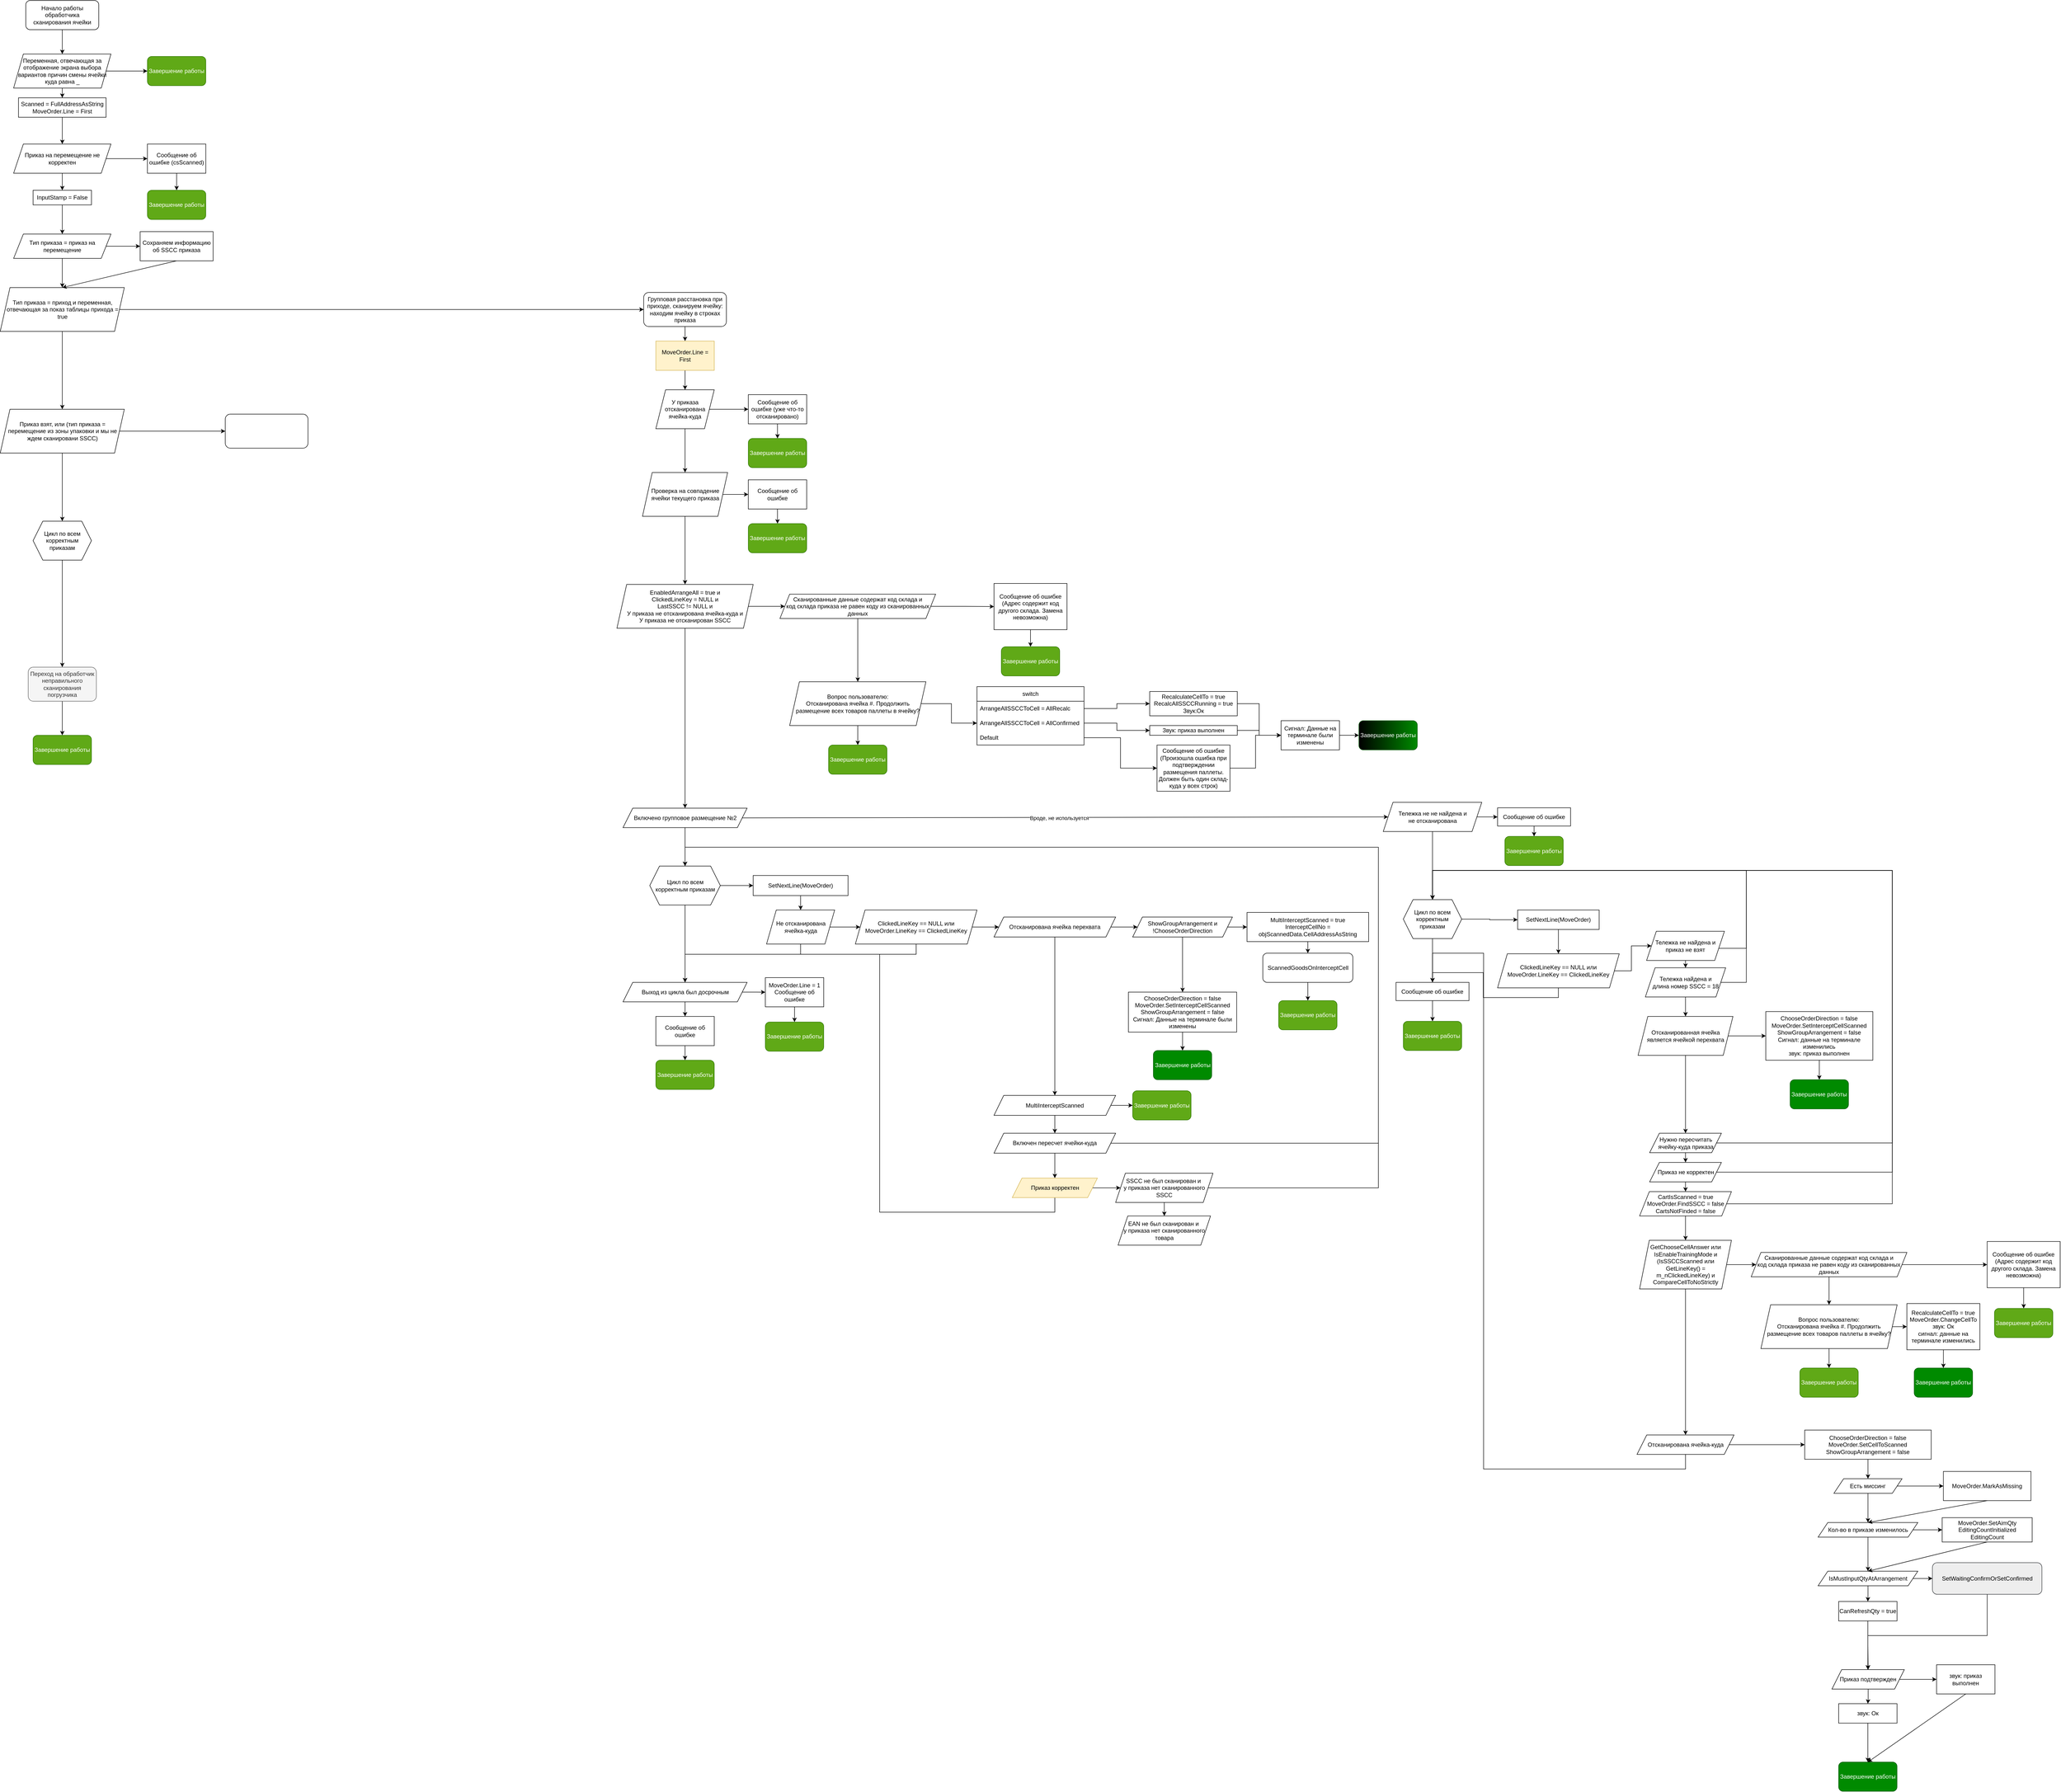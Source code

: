 <mxfile version="24.7.8">
  <diagram id="C5RBs43oDa-KdzZeNtuy" name="Page-1">
    <mxGraphModel dx="1678" dy="931" grid="1" gridSize="10" guides="1" tooltips="1" connect="1" arrows="1" fold="1" page="1" pageScale="10" pageWidth="827" pageHeight="1169" math="0" shadow="0">
      <root>
        <mxCell id="WIyWlLk6GJQsqaUBKTNV-0" />
        <mxCell id="WIyWlLk6GJQsqaUBKTNV-1" parent="WIyWlLk6GJQsqaUBKTNV-0" />
        <mxCell id="lhZ-Mh_XOBsZGG9vvXFF-29" value="" style="endArrow=classic;html=1;rounded=0;exitX=0.5;exitY=1;exitDx=0;exitDy=0;entryX=0.5;entryY=0;entryDx=0;entryDy=0;" edge="1" parent="WIyWlLk6GJQsqaUBKTNV-1" source="lhZ-Mh_XOBsZGG9vvXFF-119" target="lhZ-Mh_XOBsZGG9vvXFF-31">
          <mxGeometry width="50" height="50" relative="1" as="geometry">
            <mxPoint x="140.0" y="960" as="sourcePoint" />
            <mxPoint x="136.219" y="1060.008" as="targetPoint" />
          </mxGeometry>
        </mxCell>
        <mxCell id="lhZ-Mh_XOBsZGG9vvXFF-31" value="Цикл по всем корректным приказам" style="shape=hexagon;perimeter=hexagonPerimeter2;whiteSpace=wrap;html=1;fixedSize=1;" vertex="1" parent="WIyWlLk6GJQsqaUBKTNV-1">
          <mxGeometry x="85" y="1100" width="120" height="80" as="geometry" />
        </mxCell>
        <mxCell id="lhZ-Mh_XOBsZGG9vvXFF-32" value="" style="endArrow=classic;html=1;rounded=0;exitX=0.5;exitY=1;exitDx=0;exitDy=0;" edge="1" parent="WIyWlLk6GJQsqaUBKTNV-1" source="lhZ-Mh_XOBsZGG9vvXFF-31" target="lhZ-Mh_XOBsZGG9vvXFF-33">
          <mxGeometry width="50" height="50" relative="1" as="geometry">
            <mxPoint x="225" y="1420" as="sourcePoint" />
            <mxPoint x="275" y="1370" as="targetPoint" />
          </mxGeometry>
        </mxCell>
        <mxCell id="lhZ-Mh_XOBsZGG9vvXFF-131" style="edgeStyle=orthogonalEdgeStyle;rounded=0;orthogonalLoop=1;jettySize=auto;html=1;entryX=0.5;entryY=0;entryDx=0;entryDy=0;" edge="1" parent="WIyWlLk6GJQsqaUBKTNV-1" source="lhZ-Mh_XOBsZGG9vvXFF-33" target="lhZ-Mh_XOBsZGG9vvXFF-130">
          <mxGeometry relative="1" as="geometry" />
        </mxCell>
        <mxCell id="lhZ-Mh_XOBsZGG9vvXFF-33" value="Переход на обработчик неправильного сканирования погрузчика" style="rounded=1;whiteSpace=wrap;html=1;fillColor=#f5f5f5;fontColor=#333333;strokeColor=#666666;" vertex="1" parent="WIyWlLk6GJQsqaUBKTNV-1">
          <mxGeometry x="75" y="1400" width="140" height="70" as="geometry" />
        </mxCell>
        <mxCell id="lhZ-Mh_XOBsZGG9vvXFF-85" style="edgeStyle=orthogonalEdgeStyle;rounded=0;orthogonalLoop=1;jettySize=auto;html=1;entryX=0.5;entryY=0;entryDx=0;entryDy=0;" edge="1" parent="WIyWlLk6GJQsqaUBKTNV-1" source="lhZ-Mh_XOBsZGG9vvXFF-82" target="lhZ-Mh_XOBsZGG9vvXFF-84">
          <mxGeometry relative="1" as="geometry" />
        </mxCell>
        <mxCell id="lhZ-Mh_XOBsZGG9vvXFF-82" value="Сообщение об ошибке (уже что-то отсканировано)" style="rounded=0;whiteSpace=wrap;html=1;" vertex="1" parent="WIyWlLk6GJQsqaUBKTNV-1">
          <mxGeometry x="1555" y="840" width="120" height="60" as="geometry" />
        </mxCell>
        <mxCell id="lhZ-Mh_XOBsZGG9vvXFF-84" value="Завершение работы" style="rounded=1;whiteSpace=wrap;html=1;fillColor=#60a917;strokeColor=#2D7600;fontColor=#ffffff;" vertex="1" parent="WIyWlLk6GJQsqaUBKTNV-1">
          <mxGeometry x="1555" y="930" width="120" height="60" as="geometry" />
        </mxCell>
        <mxCell id="lhZ-Mh_XOBsZGG9vvXFF-89" style="edgeStyle=orthogonalEdgeStyle;rounded=0;orthogonalLoop=1;jettySize=auto;html=1;entryX=0.5;entryY=0;entryDx=0;entryDy=0;" edge="1" parent="WIyWlLk6GJQsqaUBKTNV-1" source="lhZ-Mh_XOBsZGG9vvXFF-86" target="lhZ-Mh_XOBsZGG9vvXFF-88">
          <mxGeometry relative="1" as="geometry" />
        </mxCell>
        <mxCell id="lhZ-Mh_XOBsZGG9vvXFF-86" value="Начало работы обработчика сканирования ячейки" style="rounded=1;whiteSpace=wrap;html=1;fontSize=12;glass=0;strokeWidth=1;shadow=0;" vertex="1" parent="WIyWlLk6GJQsqaUBKTNV-1">
          <mxGeometry x="70" y="30" width="150" height="60" as="geometry" />
        </mxCell>
        <mxCell id="lhZ-Mh_XOBsZGG9vvXFF-91" style="edgeStyle=orthogonalEdgeStyle;rounded=0;orthogonalLoop=1;jettySize=auto;html=1;entryX=0;entryY=0.5;entryDx=0;entryDy=0;" edge="1" parent="WIyWlLk6GJQsqaUBKTNV-1" source="lhZ-Mh_XOBsZGG9vvXFF-88" target="lhZ-Mh_XOBsZGG9vvXFF-90">
          <mxGeometry relative="1" as="geometry" />
        </mxCell>
        <mxCell id="lhZ-Mh_XOBsZGG9vvXFF-97" style="edgeStyle=orthogonalEdgeStyle;rounded=0;orthogonalLoop=1;jettySize=auto;html=1;entryX=0.5;entryY=0;entryDx=0;entryDy=0;" edge="1" parent="WIyWlLk6GJQsqaUBKTNV-1" source="lhZ-Mh_XOBsZGG9vvXFF-88" target="lhZ-Mh_XOBsZGG9vvXFF-95">
          <mxGeometry relative="1" as="geometry" />
        </mxCell>
        <mxCell id="lhZ-Mh_XOBsZGG9vvXFF-88" value="Переменная, отвечающая за отображение экрана выбора вариантов причин смены ячейки куда равна _" style="shape=parallelogram;perimeter=parallelogramPerimeter;whiteSpace=wrap;html=1;fixedSize=1;" vertex="1" parent="WIyWlLk6GJQsqaUBKTNV-1">
          <mxGeometry x="45" y="140" width="200" height="70" as="geometry" />
        </mxCell>
        <mxCell id="lhZ-Mh_XOBsZGG9vvXFF-90" value="Завершение работы" style="rounded=1;whiteSpace=wrap;html=1;fillColor=#60a917;strokeColor=#2D7600;fontColor=#ffffff;" vertex="1" parent="WIyWlLk6GJQsqaUBKTNV-1">
          <mxGeometry x="320" y="145" width="120" height="60" as="geometry" />
        </mxCell>
        <mxCell id="lhZ-Mh_XOBsZGG9vvXFF-99" style="edgeStyle=orthogonalEdgeStyle;rounded=0;orthogonalLoop=1;jettySize=auto;html=1;entryX=0.5;entryY=0;entryDx=0;entryDy=0;" edge="1" parent="WIyWlLk6GJQsqaUBKTNV-1" source="lhZ-Mh_XOBsZGG9vvXFF-95" target="lhZ-Mh_XOBsZGG9vvXFF-98">
          <mxGeometry relative="1" as="geometry" />
        </mxCell>
        <mxCell id="lhZ-Mh_XOBsZGG9vvXFF-95" value="Scanned = FullAddressAsString&lt;div&gt;MoveOrder.Line = First&lt;/div&gt;" style="rounded=0;whiteSpace=wrap;html=1;" vertex="1" parent="WIyWlLk6GJQsqaUBKTNV-1">
          <mxGeometry x="55" y="230" width="180" height="40" as="geometry" />
        </mxCell>
        <mxCell id="lhZ-Mh_XOBsZGG9vvXFF-103" style="edgeStyle=orthogonalEdgeStyle;rounded=0;orthogonalLoop=1;jettySize=auto;html=1;entryX=0;entryY=0.5;entryDx=0;entryDy=0;" edge="1" parent="WIyWlLk6GJQsqaUBKTNV-1" source="lhZ-Mh_XOBsZGG9vvXFF-98" target="lhZ-Mh_XOBsZGG9vvXFF-102">
          <mxGeometry relative="1" as="geometry" />
        </mxCell>
        <mxCell id="lhZ-Mh_XOBsZGG9vvXFF-112" style="edgeStyle=orthogonalEdgeStyle;rounded=0;orthogonalLoop=1;jettySize=auto;html=1;entryX=0.5;entryY=0;entryDx=0;entryDy=0;" edge="1" parent="WIyWlLk6GJQsqaUBKTNV-1" source="lhZ-Mh_XOBsZGG9vvXFF-98" target="lhZ-Mh_XOBsZGG9vvXFF-111">
          <mxGeometry relative="1" as="geometry" />
        </mxCell>
        <mxCell id="lhZ-Mh_XOBsZGG9vvXFF-98" value="&lt;span style=&quot;color: rgb(0, 0, 0); font-family: Helvetica; font-size: 12px; font-style: normal; font-variant-ligatures: normal; font-variant-caps: normal; font-weight: 400; letter-spacing: normal; orphans: 2; text-align: center; text-indent: 0px; text-transform: none; widows: 2; word-spacing: 0px; -webkit-text-stroke-width: 0px; white-space: normal; background-color: rgb(251, 251, 251); text-decoration-thickness: initial; text-decoration-style: initial; text-decoration-color: initial; display: inline !important; float: none;&quot;&gt;Приказ на перемещение не корректен&lt;/span&gt;" style="shape=parallelogram;perimeter=parallelogramPerimeter;whiteSpace=wrap;html=1;fixedSize=1;" vertex="1" parent="WIyWlLk6GJQsqaUBKTNV-1">
          <mxGeometry x="45" y="325" width="200" height="60" as="geometry" />
        </mxCell>
        <mxCell id="lhZ-Mh_XOBsZGG9vvXFF-100" value="Завершение работы" style="rounded=1;whiteSpace=wrap;html=1;fillColor=#60a917;strokeColor=#2D7600;fontColor=#ffffff;" vertex="1" parent="WIyWlLk6GJQsqaUBKTNV-1">
          <mxGeometry x="320" y="420" width="120" height="60" as="geometry" />
        </mxCell>
        <mxCell id="lhZ-Mh_XOBsZGG9vvXFF-104" style="edgeStyle=orthogonalEdgeStyle;rounded=0;orthogonalLoop=1;jettySize=auto;html=1;entryX=0.5;entryY=0;entryDx=0;entryDy=0;" edge="1" parent="WIyWlLk6GJQsqaUBKTNV-1" source="lhZ-Mh_XOBsZGG9vvXFF-102" target="lhZ-Mh_XOBsZGG9vvXFF-100">
          <mxGeometry relative="1" as="geometry" />
        </mxCell>
        <mxCell id="lhZ-Mh_XOBsZGG9vvXFF-102" value="Сообщение об ошибке (csScanned)" style="rounded=0;whiteSpace=wrap;html=1;" vertex="1" parent="WIyWlLk6GJQsqaUBKTNV-1">
          <mxGeometry x="320" y="325" width="120" height="60" as="geometry" />
        </mxCell>
        <mxCell id="lhZ-Mh_XOBsZGG9vvXFF-109" style="edgeStyle=orthogonalEdgeStyle;rounded=0;orthogonalLoop=1;jettySize=auto;html=1;entryX=0;entryY=0.5;entryDx=0;entryDy=0;" edge="1" parent="WIyWlLk6GJQsqaUBKTNV-1" source="lhZ-Mh_XOBsZGG9vvXFF-106" target="lhZ-Mh_XOBsZGG9vvXFF-108">
          <mxGeometry relative="1" as="geometry" />
        </mxCell>
        <mxCell id="lhZ-Mh_XOBsZGG9vvXFF-114" style="edgeStyle=orthogonalEdgeStyle;rounded=0;orthogonalLoop=1;jettySize=auto;html=1;entryX=0.5;entryY=0;entryDx=0;entryDy=0;" edge="1" parent="WIyWlLk6GJQsqaUBKTNV-1" source="lhZ-Mh_XOBsZGG9vvXFF-106" target="lhZ-Mh_XOBsZGG9vvXFF-110">
          <mxGeometry relative="1" as="geometry" />
        </mxCell>
        <mxCell id="lhZ-Mh_XOBsZGG9vvXFF-106" value="Тип приказа = приказ на перемещение" style="shape=parallelogram;perimeter=parallelogramPerimeter;whiteSpace=wrap;html=1;fixedSize=1;" vertex="1" parent="WIyWlLk6GJQsqaUBKTNV-1">
          <mxGeometry x="45" y="510" width="200" height="50" as="geometry" />
        </mxCell>
        <mxCell id="lhZ-Mh_XOBsZGG9vvXFF-108" value="Сохраняем информацию об SSCC приказа" style="rounded=0;whiteSpace=wrap;html=1;" vertex="1" parent="WIyWlLk6GJQsqaUBKTNV-1">
          <mxGeometry x="305" y="505" width="150" height="60" as="geometry" />
        </mxCell>
        <mxCell id="lhZ-Mh_XOBsZGG9vvXFF-118" style="edgeStyle=orthogonalEdgeStyle;rounded=0;orthogonalLoop=1;jettySize=auto;html=1;exitX=1;exitY=0.5;exitDx=0;exitDy=0;entryX=0;entryY=0.5;entryDx=0;entryDy=0;" edge="1" parent="WIyWlLk6GJQsqaUBKTNV-1" source="lhZ-Mh_XOBsZGG9vvXFF-110" target="lhZ-Mh_XOBsZGG9vvXFF-117">
          <mxGeometry relative="1" as="geometry" />
        </mxCell>
        <mxCell id="lhZ-Mh_XOBsZGG9vvXFF-122" style="edgeStyle=orthogonalEdgeStyle;rounded=0;orthogonalLoop=1;jettySize=auto;html=1;entryX=0.5;entryY=0;entryDx=0;entryDy=0;" edge="1" parent="WIyWlLk6GJQsqaUBKTNV-1" source="lhZ-Mh_XOBsZGG9vvXFF-110" target="lhZ-Mh_XOBsZGG9vvXFF-119">
          <mxGeometry relative="1" as="geometry" />
        </mxCell>
        <mxCell id="lhZ-Mh_XOBsZGG9vvXFF-110" value="Тип приказа = приход и переменная, отвечающая за показ таблицы прихода = true" style="shape=parallelogram;perimeter=parallelogramPerimeter;whiteSpace=wrap;html=1;fixedSize=1;" vertex="1" parent="WIyWlLk6GJQsqaUBKTNV-1">
          <mxGeometry x="17.5" y="620" width="255" height="90" as="geometry" />
        </mxCell>
        <mxCell id="lhZ-Mh_XOBsZGG9vvXFF-113" style="edgeStyle=orthogonalEdgeStyle;rounded=0;orthogonalLoop=1;jettySize=auto;html=1;entryX=0.5;entryY=0;entryDx=0;entryDy=0;" edge="1" parent="WIyWlLk6GJQsqaUBKTNV-1" source="lhZ-Mh_XOBsZGG9vvXFF-111" target="lhZ-Mh_XOBsZGG9vvXFF-106">
          <mxGeometry relative="1" as="geometry" />
        </mxCell>
        <mxCell id="lhZ-Mh_XOBsZGG9vvXFF-111" value="InputStamp = False" style="rounded=0;whiteSpace=wrap;html=1;" vertex="1" parent="WIyWlLk6GJQsqaUBKTNV-1">
          <mxGeometry x="85" y="420" width="120" height="30" as="geometry" />
        </mxCell>
        <mxCell id="lhZ-Mh_XOBsZGG9vvXFF-116" value="" style="endArrow=classic;html=1;rounded=0;exitX=0.5;exitY=1;exitDx=0;exitDy=0;entryX=0.5;entryY=0;entryDx=0;entryDy=0;" edge="1" parent="WIyWlLk6GJQsqaUBKTNV-1" source="lhZ-Mh_XOBsZGG9vvXFF-108" target="lhZ-Mh_XOBsZGG9vvXFF-110">
          <mxGeometry width="50" height="50" relative="1" as="geometry">
            <mxPoint x="590" y="560" as="sourcePoint" />
            <mxPoint x="640" y="510" as="targetPoint" />
          </mxGeometry>
        </mxCell>
        <mxCell id="lhZ-Mh_XOBsZGG9vvXFF-128" style="edgeStyle=orthogonalEdgeStyle;rounded=0;orthogonalLoop=1;jettySize=auto;html=1;entryX=0.5;entryY=0;entryDx=0;entryDy=0;" edge="1" parent="WIyWlLk6GJQsqaUBKTNV-1" source="lhZ-Mh_XOBsZGG9vvXFF-117" target="lhZ-Mh_XOBsZGG9vvXFF-126">
          <mxGeometry relative="1" as="geometry" />
        </mxCell>
        <mxCell id="lhZ-Mh_XOBsZGG9vvXFF-117" value="Групповая расстановка при приходе, сканируем ячейку: находим ячейку в строках приказа" style="rounded=1;whiteSpace=wrap;html=1;" vertex="1" parent="WIyWlLk6GJQsqaUBKTNV-1">
          <mxGeometry x="1340" y="630" width="170" height="70" as="geometry" />
        </mxCell>
        <mxCell id="lhZ-Mh_XOBsZGG9vvXFF-121" style="edgeStyle=orthogonalEdgeStyle;rounded=0;orthogonalLoop=1;jettySize=auto;html=1;entryX=0;entryY=0.5;entryDx=0;entryDy=0;" edge="1" parent="WIyWlLk6GJQsqaUBKTNV-1" source="lhZ-Mh_XOBsZGG9vvXFF-119" target="lhZ-Mh_XOBsZGG9vvXFF-120">
          <mxGeometry relative="1" as="geometry" />
        </mxCell>
        <mxCell id="lhZ-Mh_XOBsZGG9vvXFF-119" value="Приказ взят, или (тип приказа = перемещение из зоны упаковки и мы не ждем сканировани SSCC)" style="shape=parallelogram;perimeter=parallelogramPerimeter;whiteSpace=wrap;html=1;fixedSize=1;" vertex="1" parent="WIyWlLk6GJQsqaUBKTNV-1">
          <mxGeometry x="17.5" y="870" width="255" height="90" as="geometry" />
        </mxCell>
        <mxCell id="lhZ-Mh_XOBsZGG9vvXFF-120" value="" style="rounded=1;whiteSpace=wrap;html=1;" vertex="1" parent="WIyWlLk6GJQsqaUBKTNV-1">
          <mxGeometry x="480" y="880" width="170" height="70" as="geometry" />
        </mxCell>
        <mxCell id="lhZ-Mh_XOBsZGG9vvXFF-125" style="edgeStyle=orthogonalEdgeStyle;rounded=0;orthogonalLoop=1;jettySize=auto;html=1;entryX=0;entryY=0.5;entryDx=0;entryDy=0;" edge="1" parent="WIyWlLk6GJQsqaUBKTNV-1" source="lhZ-Mh_XOBsZGG9vvXFF-123" target="lhZ-Mh_XOBsZGG9vvXFF-82">
          <mxGeometry relative="1" as="geometry" />
        </mxCell>
        <mxCell id="lhZ-Mh_XOBsZGG9vvXFF-133" style="edgeStyle=orthogonalEdgeStyle;rounded=0;orthogonalLoop=1;jettySize=auto;html=1;entryX=0.5;entryY=0;entryDx=0;entryDy=0;" edge="1" parent="WIyWlLk6GJQsqaUBKTNV-1" source="lhZ-Mh_XOBsZGG9vvXFF-123" target="lhZ-Mh_XOBsZGG9vvXFF-132">
          <mxGeometry relative="1" as="geometry" />
        </mxCell>
        <mxCell id="lhZ-Mh_XOBsZGG9vvXFF-123" value="У приказа отсканирована ячейка-куда" style="shape=parallelogram;perimeter=parallelogramPerimeter;whiteSpace=wrap;html=1;fixedSize=1;" vertex="1" parent="WIyWlLk6GJQsqaUBKTNV-1">
          <mxGeometry x="1365" y="830" width="120" height="80" as="geometry" />
        </mxCell>
        <mxCell id="lhZ-Mh_XOBsZGG9vvXFF-129" style="edgeStyle=orthogonalEdgeStyle;rounded=0;orthogonalLoop=1;jettySize=auto;html=1;entryX=0.5;entryY=0;entryDx=0;entryDy=0;" edge="1" parent="WIyWlLk6GJQsqaUBKTNV-1" source="lhZ-Mh_XOBsZGG9vvXFF-126" target="lhZ-Mh_XOBsZGG9vvXFF-123">
          <mxGeometry relative="1" as="geometry" />
        </mxCell>
        <mxCell id="lhZ-Mh_XOBsZGG9vvXFF-126" value="MoveOrder.Line = First" style="rounded=0;whiteSpace=wrap;html=1;fillColor=#fff2cc;strokeColor=#d6b656;" vertex="1" parent="WIyWlLk6GJQsqaUBKTNV-1">
          <mxGeometry x="1365" y="730" width="120" height="60" as="geometry" />
        </mxCell>
        <mxCell id="lhZ-Mh_XOBsZGG9vvXFF-130" value="Завершение работы" style="rounded=1;whiteSpace=wrap;html=1;fillColor=#60a917;strokeColor=#2D7600;fontColor=#ffffff;" vertex="1" parent="WIyWlLk6GJQsqaUBKTNV-1">
          <mxGeometry x="85" y="1540" width="120" height="60" as="geometry" />
        </mxCell>
        <mxCell id="lhZ-Mh_XOBsZGG9vvXFF-137" style="edgeStyle=orthogonalEdgeStyle;rounded=0;orthogonalLoop=1;jettySize=auto;html=1;entryX=0;entryY=0.5;entryDx=0;entryDy=0;" edge="1" parent="WIyWlLk6GJQsqaUBKTNV-1" source="lhZ-Mh_XOBsZGG9vvXFF-132" target="lhZ-Mh_XOBsZGG9vvXFF-135">
          <mxGeometry relative="1" as="geometry" />
        </mxCell>
        <mxCell id="lhZ-Mh_XOBsZGG9vvXFF-139" style="edgeStyle=orthogonalEdgeStyle;rounded=0;orthogonalLoop=1;jettySize=auto;html=1;entryX=0.5;entryY=0;entryDx=0;entryDy=0;" edge="1" parent="WIyWlLk6GJQsqaUBKTNV-1" source="lhZ-Mh_XOBsZGG9vvXFF-132" target="lhZ-Mh_XOBsZGG9vvXFF-138">
          <mxGeometry relative="1" as="geometry" />
        </mxCell>
        <mxCell id="lhZ-Mh_XOBsZGG9vvXFF-132" value="Проверка на совпадение ячейки текущего приказа" style="shape=parallelogram;perimeter=parallelogramPerimeter;whiteSpace=wrap;html=1;fixedSize=1;" vertex="1" parent="WIyWlLk6GJQsqaUBKTNV-1">
          <mxGeometry x="1337.5" y="1000" width="175" height="90" as="geometry" />
        </mxCell>
        <mxCell id="lhZ-Mh_XOBsZGG9vvXFF-134" style="edgeStyle=orthogonalEdgeStyle;rounded=0;orthogonalLoop=1;jettySize=auto;html=1;entryX=0.5;entryY=0;entryDx=0;entryDy=0;" edge="1" source="lhZ-Mh_XOBsZGG9vvXFF-135" target="lhZ-Mh_XOBsZGG9vvXFF-136" parent="WIyWlLk6GJQsqaUBKTNV-1">
          <mxGeometry relative="1" as="geometry" />
        </mxCell>
        <mxCell id="lhZ-Mh_XOBsZGG9vvXFF-135" value="Сообщение об ошибке" style="rounded=0;whiteSpace=wrap;html=1;" vertex="1" parent="WIyWlLk6GJQsqaUBKTNV-1">
          <mxGeometry x="1555" y="1015" width="120" height="60" as="geometry" />
        </mxCell>
        <mxCell id="lhZ-Mh_XOBsZGG9vvXFF-136" value="Завершение работы" style="rounded=1;whiteSpace=wrap;html=1;fillColor=#60a917;strokeColor=#2D7600;fontColor=#ffffff;" vertex="1" parent="WIyWlLk6GJQsqaUBKTNV-1">
          <mxGeometry x="1555" y="1105" width="120" height="60" as="geometry" />
        </mxCell>
        <mxCell id="lhZ-Mh_XOBsZGG9vvXFF-141" style="edgeStyle=orthogonalEdgeStyle;rounded=0;orthogonalLoop=1;jettySize=auto;html=1;entryX=0;entryY=0.5;entryDx=0;entryDy=0;" edge="1" parent="WIyWlLk6GJQsqaUBKTNV-1" source="lhZ-Mh_XOBsZGG9vvXFF-138" target="lhZ-Mh_XOBsZGG9vvXFF-140">
          <mxGeometry relative="1" as="geometry" />
        </mxCell>
        <mxCell id="lhZ-Mh_XOBsZGG9vvXFF-168" style="edgeStyle=orthogonalEdgeStyle;rounded=0;orthogonalLoop=1;jettySize=auto;html=1;entryX=0.5;entryY=0;entryDx=0;entryDy=0;" edge="1" parent="WIyWlLk6GJQsqaUBKTNV-1" source="lhZ-Mh_XOBsZGG9vvXFF-138" target="lhZ-Mh_XOBsZGG9vvXFF-167">
          <mxGeometry relative="1" as="geometry" />
        </mxCell>
        <mxCell id="lhZ-Mh_XOBsZGG9vvXFF-138" value="EnabledArrangeAll = true и&lt;div&gt;ClickedLineKey = NULL и&lt;/div&gt;&lt;div&gt;LastSSCC != NULL и&lt;/div&gt;&lt;div&gt;У приказа не отсканирована ячейка-куда и&lt;/div&gt;&lt;div&gt;У приказа не отсканирован SSCC&lt;/div&gt;" style="shape=parallelogram;perimeter=parallelogramPerimeter;whiteSpace=wrap;html=1;fixedSize=1;" vertex="1" parent="WIyWlLk6GJQsqaUBKTNV-1">
          <mxGeometry x="1285" y="1230" width="280" height="90" as="geometry" />
        </mxCell>
        <mxCell id="lhZ-Mh_XOBsZGG9vvXFF-145" style="edgeStyle=orthogonalEdgeStyle;rounded=0;orthogonalLoop=1;jettySize=auto;html=1;entryX=0;entryY=0.5;entryDx=0;entryDy=0;" edge="1" parent="WIyWlLk6GJQsqaUBKTNV-1" source="lhZ-Mh_XOBsZGG9vvXFF-140" target="lhZ-Mh_XOBsZGG9vvXFF-143">
          <mxGeometry relative="1" as="geometry" />
        </mxCell>
        <mxCell id="lhZ-Mh_XOBsZGG9vvXFF-147" style="edgeStyle=orthogonalEdgeStyle;rounded=0;orthogonalLoop=1;jettySize=auto;html=1;entryX=0.5;entryY=0;entryDx=0;entryDy=0;" edge="1" parent="WIyWlLk6GJQsqaUBKTNV-1" source="lhZ-Mh_XOBsZGG9vvXFF-140" target="lhZ-Mh_XOBsZGG9vvXFF-146">
          <mxGeometry relative="1" as="geometry" />
        </mxCell>
        <mxCell id="lhZ-Mh_XOBsZGG9vvXFF-140" value="Сканированные данные содержат код склада и&lt;div&gt;&lt;div&gt;код склада приказа не равен коду из сканированных данных&lt;/div&gt;&lt;/div&gt;" style="shape=parallelogram;perimeter=parallelogramPerimeter;whiteSpace=wrap;html=1;fixedSize=1;" vertex="1" parent="WIyWlLk6GJQsqaUBKTNV-1">
          <mxGeometry x="1620" y="1250" width="320" height="50" as="geometry" />
        </mxCell>
        <mxCell id="lhZ-Mh_XOBsZGG9vvXFF-142" style="edgeStyle=orthogonalEdgeStyle;rounded=0;orthogonalLoop=1;jettySize=auto;html=1;entryX=0.5;entryY=0;entryDx=0;entryDy=0;" edge="1" source="lhZ-Mh_XOBsZGG9vvXFF-143" target="lhZ-Mh_XOBsZGG9vvXFF-144" parent="WIyWlLk6GJQsqaUBKTNV-1">
          <mxGeometry relative="1" as="geometry" />
        </mxCell>
        <mxCell id="lhZ-Mh_XOBsZGG9vvXFF-143" value="Сообщение об ошибке (Адрес содержит код другого склада. Замена невозможна)" style="rounded=0;whiteSpace=wrap;html=1;" vertex="1" parent="WIyWlLk6GJQsqaUBKTNV-1">
          <mxGeometry x="2060" y="1228" width="150" height="95" as="geometry" />
        </mxCell>
        <mxCell id="lhZ-Mh_XOBsZGG9vvXFF-144" value="Завершение работы" style="rounded=1;whiteSpace=wrap;html=1;fillColor=#60a917;strokeColor=#2D7600;fontColor=#ffffff;" vertex="1" parent="WIyWlLk6GJQsqaUBKTNV-1">
          <mxGeometry x="2075" y="1358" width="120" height="60" as="geometry" />
        </mxCell>
        <mxCell id="lhZ-Mh_XOBsZGG9vvXFF-149" style="edgeStyle=orthogonalEdgeStyle;rounded=0;orthogonalLoop=1;jettySize=auto;html=1;entryX=0.5;entryY=0;entryDx=0;entryDy=0;" edge="1" parent="WIyWlLk6GJQsqaUBKTNV-1" source="lhZ-Mh_XOBsZGG9vvXFF-146" target="lhZ-Mh_XOBsZGG9vvXFF-148">
          <mxGeometry relative="1" as="geometry" />
        </mxCell>
        <mxCell id="lhZ-Mh_XOBsZGG9vvXFF-154" style="edgeStyle=orthogonalEdgeStyle;rounded=0;orthogonalLoop=1;jettySize=auto;html=1;exitX=1;exitY=0.5;exitDx=0;exitDy=0;entryX=0;entryY=0.5;entryDx=0;entryDy=0;" edge="1" parent="WIyWlLk6GJQsqaUBKTNV-1" source="lhZ-Mh_XOBsZGG9vvXFF-146" target="lhZ-Mh_XOBsZGG9vvXFF-152">
          <mxGeometry relative="1" as="geometry" />
        </mxCell>
        <mxCell id="lhZ-Mh_XOBsZGG9vvXFF-146" value="Вопрос пользователю:&lt;div&gt;Отсканирована ячейка #. Продолжить размещение всех товаров паллеты в ячейку?&lt;br&gt;&lt;/div&gt;" style="shape=parallelogram;perimeter=parallelogramPerimeter;whiteSpace=wrap;html=1;fixedSize=1;" vertex="1" parent="WIyWlLk6GJQsqaUBKTNV-1">
          <mxGeometry x="1640" y="1430" width="280" height="90" as="geometry" />
        </mxCell>
        <mxCell id="lhZ-Mh_XOBsZGG9vvXFF-148" value="Завершение работы" style="rounded=1;whiteSpace=wrap;html=1;fillColor=#60a917;strokeColor=#2D7600;fontColor=#ffffff;" vertex="1" parent="WIyWlLk6GJQsqaUBKTNV-1">
          <mxGeometry x="1720" y="1560" width="120" height="60" as="geometry" />
        </mxCell>
        <mxCell id="lhZ-Mh_XOBsZGG9vvXFF-150" value="switch" style="swimlane;fontStyle=0;childLayout=stackLayout;horizontal=1;startSize=30;horizontalStack=0;resizeParent=1;resizeParentMax=0;resizeLast=0;collapsible=1;marginBottom=0;whiteSpace=wrap;html=1;" vertex="1" parent="WIyWlLk6GJQsqaUBKTNV-1">
          <mxGeometry x="2025" y="1440" width="220" height="120" as="geometry" />
        </mxCell>
        <mxCell id="lhZ-Mh_XOBsZGG9vvXFF-151" value="ArrangeAllSSCCToCell = AllRecalc" style="text;strokeColor=none;fillColor=none;align=left;verticalAlign=middle;spacingLeft=4;spacingRight=4;overflow=hidden;points=[[0,0.5],[1,0.5]];portConstraint=eastwest;rotatable=0;whiteSpace=wrap;html=1;" vertex="1" parent="lhZ-Mh_XOBsZGG9vvXFF-150">
          <mxGeometry y="30" width="220" height="30" as="geometry" />
        </mxCell>
        <mxCell id="lhZ-Mh_XOBsZGG9vvXFF-152" value="ArrangeAllSSCCToCell = AllConfirmed" style="text;strokeColor=none;fillColor=none;align=left;verticalAlign=middle;spacingLeft=4;spacingRight=4;overflow=hidden;points=[[0,0.5],[1,0.5]];portConstraint=eastwest;rotatable=0;whiteSpace=wrap;html=1;" vertex="1" parent="lhZ-Mh_XOBsZGG9vvXFF-150">
          <mxGeometry y="60" width="220" height="30" as="geometry" />
        </mxCell>
        <mxCell id="lhZ-Mh_XOBsZGG9vvXFF-153" value="Default" style="text;strokeColor=none;fillColor=none;align=left;verticalAlign=middle;spacingLeft=4;spacingRight=4;overflow=hidden;points=[[0,0.5],[1,0.5]];portConstraint=eastwest;rotatable=0;whiteSpace=wrap;html=1;" vertex="1" parent="lhZ-Mh_XOBsZGG9vvXFF-150">
          <mxGeometry y="90" width="220" height="30" as="geometry" />
        </mxCell>
        <mxCell id="lhZ-Mh_XOBsZGG9vvXFF-164" style="edgeStyle=orthogonalEdgeStyle;rounded=0;orthogonalLoop=1;jettySize=auto;html=1;exitX=1;exitY=0.5;exitDx=0;exitDy=0;entryX=0;entryY=0.5;entryDx=0;entryDy=0;" edge="1" parent="WIyWlLk6GJQsqaUBKTNV-1" source="lhZ-Mh_XOBsZGG9vvXFF-155" target="lhZ-Mh_XOBsZGG9vvXFF-162">
          <mxGeometry relative="1" as="geometry" />
        </mxCell>
        <mxCell id="lhZ-Mh_XOBsZGG9vvXFF-155" value="RecalculateCellTo = true&lt;div&gt;RecalcAllSSCCRunning = true&lt;br&gt;&lt;/div&gt;&lt;div&gt;Звук:Ок&lt;/div&gt;" style="rounded=0;whiteSpace=wrap;html=1;" vertex="1" parent="WIyWlLk6GJQsqaUBKTNV-1">
          <mxGeometry x="2380" y="1450" width="180" height="50" as="geometry" />
        </mxCell>
        <mxCell id="lhZ-Mh_XOBsZGG9vvXFF-165" style="edgeStyle=orthogonalEdgeStyle;rounded=0;orthogonalLoop=1;jettySize=auto;html=1;entryX=0;entryY=0.5;entryDx=0;entryDy=0;" edge="1" parent="WIyWlLk6GJQsqaUBKTNV-1" source="lhZ-Mh_XOBsZGG9vvXFF-156" target="lhZ-Mh_XOBsZGG9vvXFF-162">
          <mxGeometry relative="1" as="geometry" />
        </mxCell>
        <mxCell id="lhZ-Mh_XOBsZGG9vvXFF-156" value="&lt;div&gt;Звук: приказ выполнен&lt;/div&gt;" style="rounded=0;whiteSpace=wrap;html=1;" vertex="1" parent="WIyWlLk6GJQsqaUBKTNV-1">
          <mxGeometry x="2380" y="1520" width="180" height="20" as="geometry" />
        </mxCell>
        <mxCell id="lhZ-Mh_XOBsZGG9vvXFF-166" style="edgeStyle=orthogonalEdgeStyle;rounded=0;orthogonalLoop=1;jettySize=auto;html=1;entryX=0;entryY=0.5;entryDx=0;entryDy=0;" edge="1" parent="WIyWlLk6GJQsqaUBKTNV-1" source="lhZ-Mh_XOBsZGG9vvXFF-157" target="lhZ-Mh_XOBsZGG9vvXFF-162">
          <mxGeometry relative="1" as="geometry" />
        </mxCell>
        <mxCell id="lhZ-Mh_XOBsZGG9vvXFF-157" value="Сообщение об ошибке (Произошла ошибка при подтверждении размещения паллеты. Должен быть один склад-куда у всех строк)" style="rounded=0;whiteSpace=wrap;html=1;" vertex="1" parent="WIyWlLk6GJQsqaUBKTNV-1">
          <mxGeometry x="2395" y="1560" width="150" height="95" as="geometry" />
        </mxCell>
        <mxCell id="lhZ-Mh_XOBsZGG9vvXFF-158" style="edgeStyle=orthogonalEdgeStyle;rounded=0;orthogonalLoop=1;jettySize=auto;html=1;entryX=0;entryY=0.5;entryDx=0;entryDy=0;" edge="1" parent="WIyWlLk6GJQsqaUBKTNV-1" source="lhZ-Mh_XOBsZGG9vvXFF-151" target="lhZ-Mh_XOBsZGG9vvXFF-155">
          <mxGeometry relative="1" as="geometry" />
        </mxCell>
        <mxCell id="lhZ-Mh_XOBsZGG9vvXFF-159" style="edgeStyle=orthogonalEdgeStyle;rounded=0;orthogonalLoop=1;jettySize=auto;html=1;entryX=0;entryY=0.5;entryDx=0;entryDy=0;" edge="1" parent="WIyWlLk6GJQsqaUBKTNV-1" source="lhZ-Mh_XOBsZGG9vvXFF-152" target="lhZ-Mh_XOBsZGG9vvXFF-156">
          <mxGeometry relative="1" as="geometry" />
        </mxCell>
        <mxCell id="lhZ-Mh_XOBsZGG9vvXFF-160" style="edgeStyle=orthogonalEdgeStyle;rounded=0;orthogonalLoop=1;jettySize=auto;html=1;entryX=0;entryY=0.5;entryDx=0;entryDy=0;" edge="1" parent="WIyWlLk6GJQsqaUBKTNV-1" source="lhZ-Mh_XOBsZGG9vvXFF-153" target="lhZ-Mh_XOBsZGG9vvXFF-157">
          <mxGeometry relative="1" as="geometry" />
        </mxCell>
        <mxCell id="lhZ-Mh_XOBsZGG9vvXFF-161" value="Завершение работы" style="rounded=1;whiteSpace=wrap;html=1;fillColor=#008a00;strokeColor=#005700;fontColor=#ffffff;gradientColor=default;gradientDirection=west;" vertex="1" parent="WIyWlLk6GJQsqaUBKTNV-1">
          <mxGeometry x="2810" y="1510" width="120" height="60" as="geometry" />
        </mxCell>
        <mxCell id="lhZ-Mh_XOBsZGG9vvXFF-163" style="edgeStyle=orthogonalEdgeStyle;rounded=0;orthogonalLoop=1;jettySize=auto;html=1;entryX=0;entryY=0.5;entryDx=0;entryDy=0;" edge="1" parent="WIyWlLk6GJQsqaUBKTNV-1" source="lhZ-Mh_XOBsZGG9vvXFF-162" target="lhZ-Mh_XOBsZGG9vvXFF-161">
          <mxGeometry relative="1" as="geometry" />
        </mxCell>
        <mxCell id="lhZ-Mh_XOBsZGG9vvXFF-162" value="Сигнал: Данные на терминале были изменены" style="rounded=0;whiteSpace=wrap;html=1;" vertex="1" parent="WIyWlLk6GJQsqaUBKTNV-1">
          <mxGeometry x="2650" y="1510" width="120" height="60" as="geometry" />
        </mxCell>
        <mxCell id="lhZ-Mh_XOBsZGG9vvXFF-294" style="edgeStyle=orthogonalEdgeStyle;rounded=0;orthogonalLoop=1;jettySize=auto;html=1;" edge="1" parent="WIyWlLk6GJQsqaUBKTNV-1" source="lhZ-Mh_XOBsZGG9vvXFF-167" target="lhZ-Mh_XOBsZGG9vvXFF-293">
          <mxGeometry relative="1" as="geometry" />
        </mxCell>
        <mxCell id="lhZ-Mh_XOBsZGG9vvXFF-167" value="Включено групповое размещение №2" style="shape=parallelogram;perimeter=parallelogramPerimeter;whiteSpace=wrap;html=1;fixedSize=1;" vertex="1" parent="WIyWlLk6GJQsqaUBKTNV-1">
          <mxGeometry x="1297.5" y="1689.75" width="255" height="40" as="geometry" />
        </mxCell>
        <mxCell id="lhZ-Mh_XOBsZGG9vvXFF-172" style="edgeStyle=orthogonalEdgeStyle;rounded=0;orthogonalLoop=1;jettySize=auto;html=1;exitX=1;exitY=0.5;exitDx=0;exitDy=0;entryX=0;entryY=0.5;entryDx=0;entryDy=0;" edge="1" parent="WIyWlLk6GJQsqaUBKTNV-1" source="lhZ-Mh_XOBsZGG9vvXFF-169" target="lhZ-Mh_XOBsZGG9vvXFF-171">
          <mxGeometry relative="1" as="geometry" />
        </mxCell>
        <mxCell id="lhZ-Mh_XOBsZGG9vvXFF-176" style="edgeStyle=orthogonalEdgeStyle;rounded=0;orthogonalLoop=1;jettySize=auto;html=1;entryX=0.5;entryY=0;entryDx=0;entryDy=0;" edge="1" parent="WIyWlLk6GJQsqaUBKTNV-1" source="lhZ-Mh_XOBsZGG9vvXFF-169" target="lhZ-Mh_XOBsZGG9vvXFF-175">
          <mxGeometry relative="1" as="geometry" />
        </mxCell>
        <mxCell id="lhZ-Mh_XOBsZGG9vvXFF-169" value="Тележка не не найдена и&lt;div&gt;не отсканирована&lt;/div&gt;" style="shape=parallelogram;perimeter=parallelogramPerimeter;whiteSpace=wrap;html=1;fixedSize=1;" vertex="1" parent="WIyWlLk6GJQsqaUBKTNV-1">
          <mxGeometry x="2860" y="1677.75" width="202.5" height="60" as="geometry" />
        </mxCell>
        <mxCell id="lhZ-Mh_XOBsZGG9vvXFF-174" style="edgeStyle=orthogonalEdgeStyle;rounded=0;orthogonalLoop=1;jettySize=auto;html=1;entryX=0.5;entryY=0;entryDx=0;entryDy=0;" edge="1" parent="WIyWlLk6GJQsqaUBKTNV-1" source="lhZ-Mh_XOBsZGG9vvXFF-171" target="lhZ-Mh_XOBsZGG9vvXFF-173">
          <mxGeometry relative="1" as="geometry" />
        </mxCell>
        <mxCell id="lhZ-Mh_XOBsZGG9vvXFF-171" value="Сообщение об ошибке" style="rounded=0;whiteSpace=wrap;html=1;" vertex="1" parent="WIyWlLk6GJQsqaUBKTNV-1">
          <mxGeometry x="3095" y="1689" width="150" height="37.5" as="geometry" />
        </mxCell>
        <mxCell id="lhZ-Mh_XOBsZGG9vvXFF-173" value="Завершение работы" style="rounded=1;whiteSpace=wrap;html=1;fillColor=#60a917;strokeColor=#2D7600;fontColor=#ffffff;" vertex="1" parent="WIyWlLk6GJQsqaUBKTNV-1">
          <mxGeometry x="3110" y="1747.75" width="120" height="60" as="geometry" />
        </mxCell>
        <mxCell id="lhZ-Mh_XOBsZGG9vvXFF-181" style="edgeStyle=orthogonalEdgeStyle;rounded=0;orthogonalLoop=1;jettySize=auto;html=1;entryX=0.5;entryY=0;entryDx=0;entryDy=0;" edge="1" parent="WIyWlLk6GJQsqaUBKTNV-1" source="lhZ-Mh_XOBsZGG9vvXFF-175" target="lhZ-Mh_XOBsZGG9vvXFF-179">
          <mxGeometry relative="1" as="geometry" />
        </mxCell>
        <mxCell id="lhZ-Mh_XOBsZGG9vvXFF-190" style="edgeStyle=orthogonalEdgeStyle;rounded=0;orthogonalLoop=1;jettySize=auto;html=1;entryX=0;entryY=0.5;entryDx=0;entryDy=0;" edge="1" parent="WIyWlLk6GJQsqaUBKTNV-1" source="lhZ-Mh_XOBsZGG9vvXFF-175" target="lhZ-Mh_XOBsZGG9vvXFF-177">
          <mxGeometry relative="1" as="geometry" />
        </mxCell>
        <mxCell id="lhZ-Mh_XOBsZGG9vvXFF-175" value="Цикл по всем корректным приказам" style="shape=hexagon;perimeter=hexagonPerimeter2;whiteSpace=wrap;html=1;fixedSize=1;" vertex="1" parent="WIyWlLk6GJQsqaUBKTNV-1">
          <mxGeometry x="2901.25" y="1877.75" width="120" height="80" as="geometry" />
        </mxCell>
        <mxCell id="lhZ-Mh_XOBsZGG9vvXFF-184" style="edgeStyle=orthogonalEdgeStyle;rounded=0;orthogonalLoop=1;jettySize=auto;html=1;entryX=0.5;entryY=0;entryDx=0;entryDy=0;" edge="1" parent="WIyWlLk6GJQsqaUBKTNV-1" source="lhZ-Mh_XOBsZGG9vvXFF-177" target="lhZ-Mh_XOBsZGG9vvXFF-183">
          <mxGeometry relative="1" as="geometry" />
        </mxCell>
        <mxCell id="lhZ-Mh_XOBsZGG9vvXFF-177" value="SetNextLine(MoveOrder)" style="rounded=0;whiteSpace=wrap;html=1;" vertex="1" parent="WIyWlLk6GJQsqaUBKTNV-1">
          <mxGeometry x="3136.25" y="1899" width="167.5" height="40" as="geometry" />
        </mxCell>
        <mxCell id="lhZ-Mh_XOBsZGG9vvXFF-182" style="edgeStyle=orthogonalEdgeStyle;rounded=0;orthogonalLoop=1;jettySize=auto;html=1;entryX=0.5;entryY=0;entryDx=0;entryDy=0;" edge="1" parent="WIyWlLk6GJQsqaUBKTNV-1" source="lhZ-Mh_XOBsZGG9vvXFF-179" target="lhZ-Mh_XOBsZGG9vvXFF-180">
          <mxGeometry relative="1" as="geometry" />
        </mxCell>
        <mxCell id="lhZ-Mh_XOBsZGG9vvXFF-179" value="Сообщение об ошибке" style="rounded=0;whiteSpace=wrap;html=1;" vertex="1" parent="WIyWlLk6GJQsqaUBKTNV-1">
          <mxGeometry x="2886.25" y="2047.75" width="150" height="37.5" as="geometry" />
        </mxCell>
        <mxCell id="lhZ-Mh_XOBsZGG9vvXFF-180" value="Завершение работы" style="rounded=1;whiteSpace=wrap;html=1;fillColor=#60a917;strokeColor=#2D7600;fontColor=#ffffff;" vertex="1" parent="WIyWlLk6GJQsqaUBKTNV-1">
          <mxGeometry x="2901.25" y="2127.75" width="120" height="60" as="geometry" />
        </mxCell>
        <mxCell id="lhZ-Mh_XOBsZGG9vvXFF-189" style="edgeStyle=orthogonalEdgeStyle;rounded=0;orthogonalLoop=1;jettySize=auto;html=1;exitX=0.5;exitY=1;exitDx=0;exitDy=0;entryX=0.5;entryY=0;entryDx=0;entryDy=0;" edge="1" parent="WIyWlLk6GJQsqaUBKTNV-1" source="lhZ-Mh_XOBsZGG9vvXFF-183" target="lhZ-Mh_XOBsZGG9vvXFF-179">
          <mxGeometry relative="1" as="geometry" />
        </mxCell>
        <mxCell id="lhZ-Mh_XOBsZGG9vvXFF-193" style="edgeStyle=orthogonalEdgeStyle;rounded=0;orthogonalLoop=1;jettySize=auto;html=1;exitX=1;exitY=0.5;exitDx=0;exitDy=0;entryX=0;entryY=0.5;entryDx=0;entryDy=0;" edge="1" parent="WIyWlLk6GJQsqaUBKTNV-1" source="lhZ-Mh_XOBsZGG9vvXFF-183" target="lhZ-Mh_XOBsZGG9vvXFF-191">
          <mxGeometry relative="1" as="geometry">
            <Array as="points">
              <mxPoint x="3370" y="2024" />
              <mxPoint x="3370" y="1973" />
            </Array>
          </mxGeometry>
        </mxCell>
        <mxCell id="lhZ-Mh_XOBsZGG9vvXFF-183" value="ClickedLineKey == NULL или&lt;div&gt;MoveOrder.LineKey == ClickedLineKey&lt;/div&gt;" style="shape=parallelogram;perimeter=parallelogramPerimeter;whiteSpace=wrap;html=1;fixedSize=1;" vertex="1" parent="WIyWlLk6GJQsqaUBKTNV-1">
          <mxGeometry x="3095" y="1989" width="250" height="70" as="geometry" />
        </mxCell>
        <mxCell id="lhZ-Mh_XOBsZGG9vvXFF-192" style="edgeStyle=orthogonalEdgeStyle;rounded=0;orthogonalLoop=1;jettySize=auto;html=1;entryX=0.5;entryY=0;entryDx=0;entryDy=0;" edge="1" parent="WIyWlLk6GJQsqaUBKTNV-1" source="lhZ-Mh_XOBsZGG9vvXFF-191" target="lhZ-Mh_XOBsZGG9vvXFF-175">
          <mxGeometry relative="1" as="geometry">
            <mxPoint x="3446.25" y="1817.75" as="targetPoint" />
            <Array as="points">
              <mxPoint x="3606.25" y="1977.75" />
              <mxPoint x="3606.25" y="1817.75" />
              <mxPoint x="2961.25" y="1817.75" />
            </Array>
          </mxGeometry>
        </mxCell>
        <mxCell id="lhZ-Mh_XOBsZGG9vvXFF-196" style="edgeStyle=orthogonalEdgeStyle;rounded=0;orthogonalLoop=1;jettySize=auto;html=1;exitX=0.5;exitY=1;exitDx=0;exitDy=0;entryX=0.5;entryY=0;entryDx=0;entryDy=0;" edge="1" parent="WIyWlLk6GJQsqaUBKTNV-1" source="lhZ-Mh_XOBsZGG9vvXFF-191" target="lhZ-Mh_XOBsZGG9vvXFF-194">
          <mxGeometry relative="1" as="geometry" />
        </mxCell>
        <mxCell id="lhZ-Mh_XOBsZGG9vvXFF-191" value="Тележка не найдена и&lt;div&gt;приказ не взят&lt;/div&gt;" style="shape=parallelogram;perimeter=parallelogramPerimeter;whiteSpace=wrap;html=1;fixedSize=1;" vertex="1" parent="WIyWlLk6GJQsqaUBKTNV-1">
          <mxGeometry x="3401.25" y="1942.75" width="160" height="60" as="geometry" />
        </mxCell>
        <mxCell id="lhZ-Mh_XOBsZGG9vvXFF-195" style="edgeStyle=orthogonalEdgeStyle;rounded=0;orthogonalLoop=1;jettySize=auto;html=1;exitX=1;exitY=0.5;exitDx=0;exitDy=0;entryX=0.5;entryY=0;entryDx=0;entryDy=0;" edge="1" parent="WIyWlLk6GJQsqaUBKTNV-1" source="lhZ-Mh_XOBsZGG9vvXFF-194" target="lhZ-Mh_XOBsZGG9vvXFF-175">
          <mxGeometry relative="1" as="geometry">
            <mxPoint x="2966.25" y="1817.75" as="targetPoint" />
            <Array as="points">
              <mxPoint x="3606.25" y="2047.75" />
              <mxPoint x="3606.25" y="1817.75" />
              <mxPoint x="2961.25" y="1817.75" />
            </Array>
          </mxGeometry>
        </mxCell>
        <mxCell id="lhZ-Mh_XOBsZGG9vvXFF-198" style="edgeStyle=orthogonalEdgeStyle;rounded=0;orthogonalLoop=1;jettySize=auto;html=1;entryX=0.5;entryY=0;entryDx=0;entryDy=0;" edge="1" parent="WIyWlLk6GJQsqaUBKTNV-1" source="lhZ-Mh_XOBsZGG9vvXFF-194" target="lhZ-Mh_XOBsZGG9vvXFF-197">
          <mxGeometry relative="1" as="geometry" />
        </mxCell>
        <mxCell id="lhZ-Mh_XOBsZGG9vvXFF-194" value="Тележка найдена и&lt;div&gt;длина номер SSCC = 18&lt;/div&gt;" style="shape=parallelogram;perimeter=parallelogramPerimeter;whiteSpace=wrap;html=1;fixedSize=1;" vertex="1" parent="WIyWlLk6GJQsqaUBKTNV-1">
          <mxGeometry x="3398.75" y="2017.75" width="165" height="60" as="geometry" />
        </mxCell>
        <mxCell id="lhZ-Mh_XOBsZGG9vvXFF-200" style="edgeStyle=orthogonalEdgeStyle;rounded=0;orthogonalLoop=1;jettySize=auto;html=1;entryX=0;entryY=0.5;entryDx=0;entryDy=0;" edge="1" parent="WIyWlLk6GJQsqaUBKTNV-1" source="lhZ-Mh_XOBsZGG9vvXFF-197" target="lhZ-Mh_XOBsZGG9vvXFF-199">
          <mxGeometry relative="1" as="geometry" />
        </mxCell>
        <mxCell id="lhZ-Mh_XOBsZGG9vvXFF-204" style="edgeStyle=orthogonalEdgeStyle;rounded=0;orthogonalLoop=1;jettySize=auto;html=1;entryX=0.5;entryY=0;entryDx=0;entryDy=0;" edge="1" parent="WIyWlLk6GJQsqaUBKTNV-1" source="lhZ-Mh_XOBsZGG9vvXFF-197" target="lhZ-Mh_XOBsZGG9vvXFF-203">
          <mxGeometry relative="1" as="geometry" />
        </mxCell>
        <mxCell id="lhZ-Mh_XOBsZGG9vvXFF-197" value="Отсканированная ячейка является ячейкой перехвата" style="shape=parallelogram;perimeter=parallelogramPerimeter;whiteSpace=wrap;html=1;fixedSize=1;" vertex="1" parent="WIyWlLk6GJQsqaUBKTNV-1">
          <mxGeometry x="3383.75" y="2117.75" width="195" height="80" as="geometry" />
        </mxCell>
        <mxCell id="lhZ-Mh_XOBsZGG9vvXFF-202" style="edgeStyle=orthogonalEdgeStyle;rounded=0;orthogonalLoop=1;jettySize=auto;html=1;entryX=0.5;entryY=0;entryDx=0;entryDy=0;" edge="1" parent="WIyWlLk6GJQsqaUBKTNV-1" source="lhZ-Mh_XOBsZGG9vvXFF-199" target="lhZ-Mh_XOBsZGG9vvXFF-201">
          <mxGeometry relative="1" as="geometry" />
        </mxCell>
        <mxCell id="lhZ-Mh_XOBsZGG9vvXFF-199" value="ChooseOrderDirection = false&lt;div&gt;MoveOrder.SetInterceptCellScanned&lt;br&gt;&lt;/div&gt;&lt;div&gt;ShowGroupArrangement = false&lt;br&gt;&lt;/div&gt;&lt;div&gt;Сигнал: данные на терминале изменились&lt;/div&gt;&lt;div&gt;звук: приказ выполнен&lt;/div&gt;" style="rounded=0;whiteSpace=wrap;html=1;" vertex="1" parent="WIyWlLk6GJQsqaUBKTNV-1">
          <mxGeometry x="3646.25" y="2107.75" width="220" height="100" as="geometry" />
        </mxCell>
        <mxCell id="lhZ-Mh_XOBsZGG9vvXFF-201" value="Завершение работы" style="rounded=1;whiteSpace=wrap;html=1;fillColor=#008a00;strokeColor=#005700;fontColor=#ffffff;" vertex="1" parent="WIyWlLk6GJQsqaUBKTNV-1">
          <mxGeometry x="3696.25" y="2247.75" width="120" height="60" as="geometry" />
        </mxCell>
        <mxCell id="lhZ-Mh_XOBsZGG9vvXFF-207" style="edgeStyle=orthogonalEdgeStyle;rounded=0;orthogonalLoop=1;jettySize=auto;html=1;entryX=0.5;entryY=0;entryDx=0;entryDy=0;" edge="1" parent="WIyWlLk6GJQsqaUBKTNV-1" source="lhZ-Mh_XOBsZGG9vvXFF-203" target="lhZ-Mh_XOBsZGG9vvXFF-175">
          <mxGeometry relative="1" as="geometry">
            <mxPoint x="2956.25" y="1817.75" as="targetPoint" />
            <Array as="points">
              <mxPoint x="3906.25" y="2377.75" />
              <mxPoint x="3906.25" y="1817.75" />
              <mxPoint x="2961.25" y="1817.75" />
            </Array>
          </mxGeometry>
        </mxCell>
        <mxCell id="lhZ-Mh_XOBsZGG9vvXFF-209" style="edgeStyle=orthogonalEdgeStyle;rounded=0;orthogonalLoop=1;jettySize=auto;html=1;exitX=0.5;exitY=1;exitDx=0;exitDy=0;entryX=0.5;entryY=0;entryDx=0;entryDy=0;" edge="1" parent="WIyWlLk6GJQsqaUBKTNV-1" source="lhZ-Mh_XOBsZGG9vvXFF-203" target="lhZ-Mh_XOBsZGG9vvXFF-208">
          <mxGeometry relative="1" as="geometry" />
        </mxCell>
        <mxCell id="lhZ-Mh_XOBsZGG9vvXFF-203" value="Нужно пересчитать ячейку-куда приказа" style="shape=parallelogram;perimeter=parallelogramPerimeter;whiteSpace=wrap;html=1;fixedSize=1;" vertex="1" parent="WIyWlLk6GJQsqaUBKTNV-1">
          <mxGeometry x="3407.51" y="2357.75" width="147.5" height="40" as="geometry" />
        </mxCell>
        <mxCell id="lhZ-Mh_XOBsZGG9vvXFF-210" style="edgeStyle=orthogonalEdgeStyle;rounded=0;orthogonalLoop=1;jettySize=auto;html=1;exitX=1;exitY=0.5;exitDx=0;exitDy=0;entryX=0.5;entryY=0;entryDx=0;entryDy=0;" edge="1" parent="WIyWlLk6GJQsqaUBKTNV-1" source="lhZ-Mh_XOBsZGG9vvXFF-208" target="lhZ-Mh_XOBsZGG9vvXFF-175">
          <mxGeometry relative="1" as="geometry">
            <mxPoint x="2956.25" y="1817.75" as="targetPoint" />
            <Array as="points">
              <mxPoint x="3906.25" y="2437.75" />
              <mxPoint x="3906.25" y="1817.75" />
              <mxPoint x="2961.25" y="1817.75" />
            </Array>
          </mxGeometry>
        </mxCell>
        <mxCell id="lhZ-Mh_XOBsZGG9vvXFF-212" style="edgeStyle=orthogonalEdgeStyle;rounded=0;orthogonalLoop=1;jettySize=auto;html=1;entryX=0.5;entryY=0;entryDx=0;entryDy=0;" edge="1" parent="WIyWlLk6GJQsqaUBKTNV-1" source="lhZ-Mh_XOBsZGG9vvXFF-208" target="lhZ-Mh_XOBsZGG9vvXFF-211">
          <mxGeometry relative="1" as="geometry" />
        </mxCell>
        <mxCell id="lhZ-Mh_XOBsZGG9vvXFF-208" value="Приказ не корректен" style="shape=parallelogram;perimeter=parallelogramPerimeter;whiteSpace=wrap;html=1;fixedSize=1;" vertex="1" parent="WIyWlLk6GJQsqaUBKTNV-1">
          <mxGeometry x="3407.51" y="2417.75" width="147.5" height="40" as="geometry" />
        </mxCell>
        <mxCell id="lhZ-Mh_XOBsZGG9vvXFF-213" style="edgeStyle=orthogonalEdgeStyle;rounded=0;orthogonalLoop=1;jettySize=auto;html=1;entryX=0.5;entryY=0;entryDx=0;entryDy=0;" edge="1" parent="WIyWlLk6GJQsqaUBKTNV-1" source="lhZ-Mh_XOBsZGG9vvXFF-211" target="lhZ-Mh_XOBsZGG9vvXFF-175">
          <mxGeometry relative="1" as="geometry">
            <mxPoint x="2966.25" y="1817.75" as="targetPoint" />
            <Array as="points">
              <mxPoint x="3906.25" y="2502.75" />
              <mxPoint x="3906.25" y="1817.75" />
              <mxPoint x="2961.25" y="1817.75" />
            </Array>
          </mxGeometry>
        </mxCell>
        <mxCell id="lhZ-Mh_XOBsZGG9vvXFF-216" style="edgeStyle=orthogonalEdgeStyle;rounded=0;orthogonalLoop=1;jettySize=auto;html=1;entryX=0.5;entryY=0;entryDx=0;entryDy=0;" edge="1" parent="WIyWlLk6GJQsqaUBKTNV-1" source="lhZ-Mh_XOBsZGG9vvXFF-211" target="lhZ-Mh_XOBsZGG9vvXFF-215">
          <mxGeometry relative="1" as="geometry" />
        </mxCell>
        <mxCell id="lhZ-Mh_XOBsZGG9vvXFF-211" value="CartIsScanned = true&lt;div&gt;MoveOrder.FindSSCC = false&lt;br&gt;&lt;/div&gt;&lt;div&gt;CartsNotFinded = false&lt;/div&gt;" style="shape=parallelogram;perimeter=parallelogramPerimeter;whiteSpace=wrap;html=1;fixedSize=1;" vertex="1" parent="WIyWlLk6GJQsqaUBKTNV-1">
          <mxGeometry x="3386.88" y="2477.75" width="188.75" height="50" as="geometry" />
        </mxCell>
        <mxCell id="lhZ-Mh_XOBsZGG9vvXFF-246" style="edgeStyle=orthogonalEdgeStyle;rounded=0;orthogonalLoop=1;jettySize=auto;html=1;entryX=0;entryY=0.5;entryDx=0;entryDy=0;" edge="1" parent="WIyWlLk6GJQsqaUBKTNV-1" source="lhZ-Mh_XOBsZGG9vvXFF-215" target="lhZ-Mh_XOBsZGG9vvXFF-245">
          <mxGeometry relative="1" as="geometry" />
        </mxCell>
        <mxCell id="lhZ-Mh_XOBsZGG9vvXFF-255" style="edgeStyle=orthogonalEdgeStyle;rounded=0;orthogonalLoop=1;jettySize=auto;html=1;exitX=0.5;exitY=1;exitDx=0;exitDy=0;entryX=0.5;entryY=0;entryDx=0;entryDy=0;" edge="1" parent="WIyWlLk6GJQsqaUBKTNV-1" source="lhZ-Mh_XOBsZGG9vvXFF-215" target="lhZ-Mh_XOBsZGG9vvXFF-254">
          <mxGeometry relative="1" as="geometry" />
        </mxCell>
        <mxCell id="lhZ-Mh_XOBsZGG9vvXFF-215" value="GetChooseCellAnswer или&lt;div&gt;IsEnableTrainingMode и&lt;br&gt;&lt;/div&gt;&lt;div&gt;(IsSSCCScanned или&lt;/div&gt;&lt;div&gt;&lt;span style=&quot;background-color: initial;&quot;&gt;GetLineKey() = m_nClickedLineKey&lt;/span&gt;&lt;span style=&quot;background-color: initial;&quot;&gt;) и&lt;/span&gt;&lt;br&gt;&lt;/div&gt;&lt;div&gt;&lt;span style=&quot;background-color: initial;&quot;&gt;CompareCellToNoStrictly&lt;/span&gt;&lt;/div&gt;" style="shape=parallelogram;perimeter=parallelogramPerimeter;whiteSpace=wrap;html=1;fixedSize=1;" vertex="1" parent="WIyWlLk6GJQsqaUBKTNV-1">
          <mxGeometry x="3386.88" y="2577.75" width="188.75" height="100" as="geometry" />
        </mxCell>
        <mxCell id="lhZ-Mh_XOBsZGG9vvXFF-222" style="edgeStyle=orthogonalEdgeStyle;rounded=0;orthogonalLoop=1;jettySize=auto;html=1;entryX=0.5;entryY=0;entryDx=0;entryDy=0;" edge="1" source="lhZ-Mh_XOBsZGG9vvXFF-223" target="lhZ-Mh_XOBsZGG9vvXFF-224" parent="WIyWlLk6GJQsqaUBKTNV-1">
          <mxGeometry relative="1" as="geometry" />
        </mxCell>
        <mxCell id="lhZ-Mh_XOBsZGG9vvXFF-223" value="Сообщение об ошибке (Адрес содержит код другого склада. Замена невозможна)" style="rounded=0;whiteSpace=wrap;html=1;" vertex="1" parent="WIyWlLk6GJQsqaUBKTNV-1">
          <mxGeometry x="4101.25" y="2580.25" width="150" height="95" as="geometry" />
        </mxCell>
        <mxCell id="lhZ-Mh_XOBsZGG9vvXFF-224" value="Завершение работы" style="rounded=1;whiteSpace=wrap;html=1;fillColor=#60a917;strokeColor=#2D7600;fontColor=#ffffff;" vertex="1" parent="WIyWlLk6GJQsqaUBKTNV-1">
          <mxGeometry x="4116.25" y="2717.75" width="120" height="60" as="geometry" />
        </mxCell>
        <mxCell id="lhZ-Mh_XOBsZGG9vvXFF-225" style="edgeStyle=orthogonalEdgeStyle;rounded=0;orthogonalLoop=1;jettySize=auto;html=1;entryX=0.5;entryY=0;entryDx=0;entryDy=0;" edge="1" source="lhZ-Mh_XOBsZGG9vvXFF-227" target="lhZ-Mh_XOBsZGG9vvXFF-228" parent="WIyWlLk6GJQsqaUBKTNV-1">
          <mxGeometry relative="1" as="geometry" />
        </mxCell>
        <mxCell id="lhZ-Mh_XOBsZGG9vvXFF-251" style="edgeStyle=orthogonalEdgeStyle;rounded=0;orthogonalLoop=1;jettySize=auto;html=1;exitX=1;exitY=0.5;exitDx=0;exitDy=0;entryX=0;entryY=0.5;entryDx=0;entryDy=0;" edge="1" parent="WIyWlLk6GJQsqaUBKTNV-1" source="lhZ-Mh_XOBsZGG9vvXFF-227" target="lhZ-Mh_XOBsZGG9vvXFF-250">
          <mxGeometry relative="1" as="geometry" />
        </mxCell>
        <mxCell id="lhZ-Mh_XOBsZGG9vvXFF-227" value="Вопрос пользователю:&lt;div&gt;Отсканирована ячейка #. Продолжить размещение всех товаров паллеты в ячейку?&lt;br&gt;&lt;/div&gt;" style="shape=parallelogram;perimeter=parallelogramPerimeter;whiteSpace=wrap;html=1;fixedSize=1;" vertex="1" parent="WIyWlLk6GJQsqaUBKTNV-1">
          <mxGeometry x="3636.25" y="2710.25" width="280" height="90" as="geometry" />
        </mxCell>
        <mxCell id="lhZ-Mh_XOBsZGG9vvXFF-228" value="Завершение работы" style="rounded=1;whiteSpace=wrap;html=1;fillColor=#60a917;strokeColor=#2D7600;fontColor=#ffffff;" vertex="1" parent="WIyWlLk6GJQsqaUBKTNV-1">
          <mxGeometry x="3716.25" y="2840.25" width="120" height="60" as="geometry" />
        </mxCell>
        <mxCell id="lhZ-Mh_XOBsZGG9vvXFF-248" style="edgeStyle=orthogonalEdgeStyle;rounded=0;orthogonalLoop=1;jettySize=auto;html=1;exitX=1;exitY=0.5;exitDx=0;exitDy=0;entryX=0;entryY=0.5;entryDx=0;entryDy=0;" edge="1" parent="WIyWlLk6GJQsqaUBKTNV-1" source="lhZ-Mh_XOBsZGG9vvXFF-245" target="lhZ-Mh_XOBsZGG9vvXFF-223">
          <mxGeometry relative="1" as="geometry" />
        </mxCell>
        <mxCell id="lhZ-Mh_XOBsZGG9vvXFF-249" style="edgeStyle=orthogonalEdgeStyle;rounded=0;orthogonalLoop=1;jettySize=auto;html=1;entryX=0.5;entryY=0;entryDx=0;entryDy=0;" edge="1" parent="WIyWlLk6GJQsqaUBKTNV-1" source="lhZ-Mh_XOBsZGG9vvXFF-245" target="lhZ-Mh_XOBsZGG9vvXFF-227">
          <mxGeometry relative="1" as="geometry" />
        </mxCell>
        <mxCell id="lhZ-Mh_XOBsZGG9vvXFF-245" value="Сканированные данные содержат код склада и&lt;div&gt;&lt;div&gt;код склада приказа не равен коду из сканированных данных&lt;/div&gt;&lt;/div&gt;" style="shape=parallelogram;perimeter=parallelogramPerimeter;whiteSpace=wrap;html=1;fixedSize=1;" vertex="1" parent="WIyWlLk6GJQsqaUBKTNV-1">
          <mxGeometry x="3616.25" y="2602.75" width="320" height="50" as="geometry" />
        </mxCell>
        <mxCell id="lhZ-Mh_XOBsZGG9vvXFF-253" style="edgeStyle=orthogonalEdgeStyle;rounded=0;orthogonalLoop=1;jettySize=auto;html=1;entryX=0.5;entryY=0;entryDx=0;entryDy=0;" edge="1" parent="WIyWlLk6GJQsqaUBKTNV-1" source="lhZ-Mh_XOBsZGG9vvXFF-250" target="lhZ-Mh_XOBsZGG9vvXFF-252">
          <mxGeometry relative="1" as="geometry" />
        </mxCell>
        <mxCell id="lhZ-Mh_XOBsZGG9vvXFF-250" value="RecalculateCellTo = true&lt;div&gt;MoveOrder.ChangeCellTo&lt;br&gt;&lt;/div&gt;&lt;div&gt;звук: Ок&lt;/div&gt;&lt;div&gt;сигнал: данные на терминале изменились&lt;/div&gt;" style="rounded=0;whiteSpace=wrap;html=1;" vertex="1" parent="WIyWlLk6GJQsqaUBKTNV-1">
          <mxGeometry x="3936.25" y="2707.75" width="150" height="95" as="geometry" />
        </mxCell>
        <mxCell id="lhZ-Mh_XOBsZGG9vvXFF-252" value="Завершение работы" style="rounded=1;whiteSpace=wrap;html=1;fillColor=#008a00;strokeColor=#005700;fontColor=#ffffff;" vertex="1" parent="WIyWlLk6GJQsqaUBKTNV-1">
          <mxGeometry x="3951.25" y="2840.25" width="120" height="60" as="geometry" />
        </mxCell>
        <mxCell id="lhZ-Mh_XOBsZGG9vvXFF-256" style="edgeStyle=orthogonalEdgeStyle;rounded=0;orthogonalLoop=1;jettySize=auto;html=1;entryX=0.5;entryY=0;entryDx=0;entryDy=0;exitX=0.5;exitY=1;exitDx=0;exitDy=0;" edge="1" parent="WIyWlLk6GJQsqaUBKTNV-1" source="lhZ-Mh_XOBsZGG9vvXFF-254" target="lhZ-Mh_XOBsZGG9vvXFF-179">
          <mxGeometry relative="1" as="geometry">
            <mxPoint x="2966.25" y="1987.75" as="targetPoint" />
            <mxPoint x="3386.25" y="3367.75" as="sourcePoint" />
            <Array as="points">
              <mxPoint x="3481.25" y="3047.75" />
              <mxPoint x="3066.25" y="3047.75" />
              <mxPoint x="3066.25" y="1987.75" />
              <mxPoint x="2961.25" y="1987.75" />
            </Array>
          </mxGeometry>
        </mxCell>
        <mxCell id="lhZ-Mh_XOBsZGG9vvXFF-258" style="edgeStyle=orthogonalEdgeStyle;rounded=0;orthogonalLoop=1;jettySize=auto;html=1;exitX=1;exitY=0.5;exitDx=0;exitDy=0;entryX=0;entryY=0.5;entryDx=0;entryDy=0;" edge="1" parent="WIyWlLk6GJQsqaUBKTNV-1" source="lhZ-Mh_XOBsZGG9vvXFF-254" target="lhZ-Mh_XOBsZGG9vvXFF-257">
          <mxGeometry relative="1" as="geometry" />
        </mxCell>
        <mxCell id="lhZ-Mh_XOBsZGG9vvXFF-254" value="Отсканирована ячейка-куда" style="shape=parallelogram;perimeter=parallelogramPerimeter;whiteSpace=wrap;html=1;fixedSize=1;" vertex="1" parent="WIyWlLk6GJQsqaUBKTNV-1">
          <mxGeometry x="3381.57" y="2977.75" width="199.37" height="40" as="geometry" />
        </mxCell>
        <mxCell id="lhZ-Mh_XOBsZGG9vvXFF-260" style="edgeStyle=orthogonalEdgeStyle;rounded=0;orthogonalLoop=1;jettySize=auto;html=1;" edge="1" parent="WIyWlLk6GJQsqaUBKTNV-1" source="lhZ-Mh_XOBsZGG9vvXFF-257" target="lhZ-Mh_XOBsZGG9vvXFF-259">
          <mxGeometry relative="1" as="geometry" />
        </mxCell>
        <mxCell id="lhZ-Mh_XOBsZGG9vvXFF-257" value="ChooseOrderDirection = false&lt;div&gt;MoveOrder.SetCellToScanned&lt;br&gt;&lt;/div&gt;&lt;div&gt;ShowGroupArrangement = false&lt;br&gt;&lt;/div&gt;" style="rounded=0;whiteSpace=wrap;html=1;" vertex="1" parent="WIyWlLk6GJQsqaUBKTNV-1">
          <mxGeometry x="3726.25" y="2967.75" width="260" height="60" as="geometry" />
        </mxCell>
        <mxCell id="lhZ-Mh_XOBsZGG9vvXFF-262" style="edgeStyle=orthogonalEdgeStyle;rounded=0;orthogonalLoop=1;jettySize=auto;html=1;exitX=1;exitY=0.5;exitDx=0;exitDy=0;entryX=0;entryY=0.5;entryDx=0;entryDy=0;" edge="1" parent="WIyWlLk6GJQsqaUBKTNV-1" source="lhZ-Mh_XOBsZGG9vvXFF-259" target="lhZ-Mh_XOBsZGG9vvXFF-261">
          <mxGeometry relative="1" as="geometry" />
        </mxCell>
        <mxCell id="lhZ-Mh_XOBsZGG9vvXFF-267" style="edgeStyle=orthogonalEdgeStyle;rounded=0;orthogonalLoop=1;jettySize=auto;html=1;entryX=0.5;entryY=0;entryDx=0;entryDy=0;" edge="1" parent="WIyWlLk6GJQsqaUBKTNV-1" source="lhZ-Mh_XOBsZGG9vvXFF-259" target="lhZ-Mh_XOBsZGG9vvXFF-263">
          <mxGeometry relative="1" as="geometry" />
        </mxCell>
        <mxCell id="lhZ-Mh_XOBsZGG9vvXFF-259" value="Есть миссинг" style="shape=parallelogram;perimeter=parallelogramPerimeter;whiteSpace=wrap;html=1;fixedSize=1;" vertex="1" parent="WIyWlLk6GJQsqaUBKTNV-1">
          <mxGeometry x="3786.25" y="3067.75" width="140" height="30" as="geometry" />
        </mxCell>
        <mxCell id="lhZ-Mh_XOBsZGG9vvXFF-261" value="MoveOrder.MarkAsMissing" style="rounded=0;whiteSpace=wrap;html=1;" vertex="1" parent="WIyWlLk6GJQsqaUBKTNV-1">
          <mxGeometry x="4011.25" y="3052.75" width="180" height="60" as="geometry" />
        </mxCell>
        <mxCell id="lhZ-Mh_XOBsZGG9vvXFF-269" style="edgeStyle=orthogonalEdgeStyle;rounded=0;orthogonalLoop=1;jettySize=auto;html=1;entryX=0;entryY=0.5;entryDx=0;entryDy=0;" edge="1" parent="WIyWlLk6GJQsqaUBKTNV-1" source="lhZ-Mh_XOBsZGG9vvXFF-263" target="lhZ-Mh_XOBsZGG9vvXFF-268">
          <mxGeometry relative="1" as="geometry" />
        </mxCell>
        <mxCell id="lhZ-Mh_XOBsZGG9vvXFF-273" style="edgeStyle=orthogonalEdgeStyle;rounded=0;orthogonalLoop=1;jettySize=auto;html=1;entryX=0.5;entryY=0;entryDx=0;entryDy=0;" edge="1" parent="WIyWlLk6GJQsqaUBKTNV-1" source="lhZ-Mh_XOBsZGG9vvXFF-263" target="lhZ-Mh_XOBsZGG9vvXFF-270">
          <mxGeometry relative="1" as="geometry" />
        </mxCell>
        <mxCell id="lhZ-Mh_XOBsZGG9vvXFF-263" value="Кол-во в приказе изменилось" style="shape=parallelogram;perimeter=parallelogramPerimeter;whiteSpace=wrap;html=1;fixedSize=1;" vertex="1" parent="WIyWlLk6GJQsqaUBKTNV-1">
          <mxGeometry x="3753.75" y="3157.75" width="205" height="30" as="geometry" />
        </mxCell>
        <mxCell id="lhZ-Mh_XOBsZGG9vvXFF-264" value="" style="endArrow=classic;html=1;rounded=0;entryX=0.5;entryY=0;entryDx=0;entryDy=0;exitX=0.5;exitY=1;exitDx=0;exitDy=0;" edge="1" parent="WIyWlLk6GJQsqaUBKTNV-1" source="lhZ-Mh_XOBsZGG9vvXFF-261" target="lhZ-Mh_XOBsZGG9vvXFF-263">
          <mxGeometry width="50" height="50" relative="1" as="geometry">
            <mxPoint x="3476.25" y="3167.75" as="sourcePoint" />
            <mxPoint x="3526.25" y="3117.75" as="targetPoint" />
          </mxGeometry>
        </mxCell>
        <mxCell id="lhZ-Mh_XOBsZGG9vvXFF-268" value="MoveOrder.SetAimQty&lt;div&gt;EditingCountInitialized&lt;br&gt;&lt;/div&gt;&lt;div&gt;EditingCount&lt;br&gt;&lt;/div&gt;" style="rounded=0;whiteSpace=wrap;html=1;" vertex="1" parent="WIyWlLk6GJQsqaUBKTNV-1">
          <mxGeometry x="4008.75" y="3147.75" width="185" height="50" as="geometry" />
        </mxCell>
        <mxCell id="lhZ-Mh_XOBsZGG9vvXFF-277" style="edgeStyle=orthogonalEdgeStyle;rounded=0;orthogonalLoop=1;jettySize=auto;html=1;entryX=0;entryY=0.5;entryDx=0;entryDy=0;" edge="1" parent="WIyWlLk6GJQsqaUBKTNV-1" source="lhZ-Mh_XOBsZGG9vvXFF-270" target="lhZ-Mh_XOBsZGG9vvXFF-276">
          <mxGeometry relative="1" as="geometry" />
        </mxCell>
        <mxCell id="lhZ-Mh_XOBsZGG9vvXFF-341" style="edgeStyle=orthogonalEdgeStyle;rounded=0;orthogonalLoop=1;jettySize=auto;html=1;" edge="1" parent="WIyWlLk6GJQsqaUBKTNV-1" source="lhZ-Mh_XOBsZGG9vvXFF-270" target="lhZ-Mh_XOBsZGG9vvXFF-340">
          <mxGeometry relative="1" as="geometry" />
        </mxCell>
        <mxCell id="lhZ-Mh_XOBsZGG9vvXFF-270" value="IsMustInputQtyAtArrangement" style="shape=parallelogram;perimeter=parallelogramPerimeter;whiteSpace=wrap;html=1;fixedSize=1;" vertex="1" parent="WIyWlLk6GJQsqaUBKTNV-1">
          <mxGeometry x="3753.75" y="3257.75" width="205" height="30" as="geometry" />
        </mxCell>
        <mxCell id="lhZ-Mh_XOBsZGG9vvXFF-275" value="" style="endArrow=classic;html=1;rounded=0;exitX=0.5;exitY=1;exitDx=0;exitDy=0;entryX=0.5;entryY=0;entryDx=0;entryDy=0;" edge="1" parent="WIyWlLk6GJQsqaUBKTNV-1" source="lhZ-Mh_XOBsZGG9vvXFF-268" target="lhZ-Mh_XOBsZGG9vvXFF-270">
          <mxGeometry width="50" height="50" relative="1" as="geometry">
            <mxPoint x="3476.25" y="3167.75" as="sourcePoint" />
            <mxPoint x="3526.25" y="3117.75" as="targetPoint" />
          </mxGeometry>
        </mxCell>
        <mxCell id="lhZ-Mh_XOBsZGG9vvXFF-339" style="edgeStyle=orthogonalEdgeStyle;rounded=0;orthogonalLoop=1;jettySize=auto;html=1;" edge="1" parent="WIyWlLk6GJQsqaUBKTNV-1" source="lhZ-Mh_XOBsZGG9vvXFF-276" target="lhZ-Mh_XOBsZGG9vvXFF-280">
          <mxGeometry relative="1" as="geometry">
            <Array as="points">
              <mxPoint x="4101" y="3390" />
              <mxPoint x="3856" y="3390" />
            </Array>
          </mxGeometry>
        </mxCell>
        <mxCell id="lhZ-Mh_XOBsZGG9vvXFF-276" value="SetWaitingConfirmOrSetConfirmed" style="rounded=1;whiteSpace=wrap;html=1;fillColor=#eeeeee;strokeColor=#36393d;" vertex="1" parent="WIyWlLk6GJQsqaUBKTNV-1">
          <mxGeometry x="3988.75" y="3240.25" width="225" height="65" as="geometry" />
        </mxCell>
        <mxCell id="lhZ-Mh_XOBsZGG9vvXFF-279" value="звук: приказ выполнен" style="rounded=0;whiteSpace=wrap;html=1;" vertex="1" parent="WIyWlLk6GJQsqaUBKTNV-1">
          <mxGeometry x="3997.25" y="3450" width="120" height="60" as="geometry" />
        </mxCell>
        <mxCell id="lhZ-Mh_XOBsZGG9vvXFF-282" style="edgeStyle=orthogonalEdgeStyle;rounded=0;orthogonalLoop=1;jettySize=auto;html=1;entryX=0;entryY=0.5;entryDx=0;entryDy=0;" edge="1" parent="WIyWlLk6GJQsqaUBKTNV-1" source="lhZ-Mh_XOBsZGG9vvXFF-280" target="lhZ-Mh_XOBsZGG9vvXFF-279">
          <mxGeometry relative="1" as="geometry" />
        </mxCell>
        <mxCell id="lhZ-Mh_XOBsZGG9vvXFF-284" style="edgeStyle=orthogonalEdgeStyle;rounded=0;orthogonalLoop=1;jettySize=auto;html=1;entryX=0.5;entryY=0;entryDx=0;entryDy=0;" edge="1" parent="WIyWlLk6GJQsqaUBKTNV-1" source="lhZ-Mh_XOBsZGG9vvXFF-280" target="lhZ-Mh_XOBsZGG9vvXFF-283">
          <mxGeometry relative="1" as="geometry" />
        </mxCell>
        <mxCell id="lhZ-Mh_XOBsZGG9vvXFF-280" value="Приказ подтвержден" style="shape=parallelogram;perimeter=parallelogramPerimeter;whiteSpace=wrap;html=1;fixedSize=1;" vertex="1" parent="WIyWlLk6GJQsqaUBKTNV-1">
          <mxGeometry x="3782.25" y="3460" width="148.74" height="40" as="geometry" />
        </mxCell>
        <mxCell id="lhZ-Mh_XOBsZGG9vvXFF-287" style="edgeStyle=orthogonalEdgeStyle;rounded=0;orthogonalLoop=1;jettySize=auto;html=1;entryX=0.5;entryY=0;entryDx=0;entryDy=0;" edge="1" parent="WIyWlLk6GJQsqaUBKTNV-1" source="lhZ-Mh_XOBsZGG9vvXFF-283" target="lhZ-Mh_XOBsZGG9vvXFF-286">
          <mxGeometry relative="1" as="geometry" />
        </mxCell>
        <mxCell id="lhZ-Mh_XOBsZGG9vvXFF-283" value="звук: Ок" style="rounded=0;whiteSpace=wrap;html=1;" vertex="1" parent="WIyWlLk6GJQsqaUBKTNV-1">
          <mxGeometry x="3795.99" y="3530" width="120" height="40" as="geometry" />
        </mxCell>
        <mxCell id="lhZ-Mh_XOBsZGG9vvXFF-286" value="Завершение работы" style="rounded=1;whiteSpace=wrap;html=1;fillColor=#008a00;strokeColor=#005700;fontColor=#ffffff;" vertex="1" parent="WIyWlLk6GJQsqaUBKTNV-1">
          <mxGeometry x="3795.99" y="3650" width="120" height="60" as="geometry" />
        </mxCell>
        <mxCell id="lhZ-Mh_XOBsZGG9vvXFF-288" value="" style="endArrow=classic;html=1;rounded=0;exitX=0.5;exitY=1;exitDx=0;exitDy=0;entryX=0.5;entryY=0;entryDx=0;entryDy=0;" edge="1" parent="WIyWlLk6GJQsqaUBKTNV-1" source="lhZ-Mh_XOBsZGG9vvXFF-279" target="lhZ-Mh_XOBsZGG9vvXFF-286">
          <mxGeometry width="50" height="50" relative="1" as="geometry">
            <mxPoint x="3597.25" y="3370" as="sourcePoint" />
            <mxPoint x="3647.25" y="3320" as="targetPoint" />
          </mxGeometry>
        </mxCell>
        <mxCell id="lhZ-Mh_XOBsZGG9vvXFF-290" value="" style="endArrow=classic;html=1;rounded=0;exitX=1;exitY=0.5;exitDx=0;exitDy=0;entryX=0;entryY=0.5;entryDx=0;entryDy=0;" edge="1" parent="WIyWlLk6GJQsqaUBKTNV-1" source="lhZ-Mh_XOBsZGG9vvXFF-167" target="lhZ-Mh_XOBsZGG9vvXFF-169">
          <mxGeometry relative="1" as="geometry">
            <mxPoint x="1470" y="1800" as="sourcePoint" />
            <mxPoint x="1570" y="1800" as="targetPoint" />
          </mxGeometry>
        </mxCell>
        <mxCell id="lhZ-Mh_XOBsZGG9vvXFF-291" value="Label" style="edgeLabel;resizable=0;html=1;;align=center;verticalAlign=middle;" connectable="0" vertex="1" parent="lhZ-Mh_XOBsZGG9vvXFF-290">
          <mxGeometry relative="1" as="geometry" />
        </mxCell>
        <mxCell id="lhZ-Mh_XOBsZGG9vvXFF-292" value="Вроде, не используется" style="edgeLabel;html=1;align=center;verticalAlign=middle;resizable=0;points=[];" vertex="1" connectable="0" parent="lhZ-Mh_XOBsZGG9vvXFF-290">
          <mxGeometry x="-0.02" y="-1" relative="1" as="geometry">
            <mxPoint x="1" as="offset" />
          </mxGeometry>
        </mxCell>
        <mxCell id="lhZ-Mh_XOBsZGG9vvXFF-296" style="edgeStyle=orthogonalEdgeStyle;rounded=0;orthogonalLoop=1;jettySize=auto;html=1;" edge="1" parent="WIyWlLk6GJQsqaUBKTNV-1" source="lhZ-Mh_XOBsZGG9vvXFF-293" target="lhZ-Mh_XOBsZGG9vvXFF-295">
          <mxGeometry relative="1" as="geometry" />
        </mxCell>
        <mxCell id="lhZ-Mh_XOBsZGG9vvXFF-301" style="edgeStyle=orthogonalEdgeStyle;rounded=0;orthogonalLoop=1;jettySize=auto;html=1;" edge="1" parent="WIyWlLk6GJQsqaUBKTNV-1" source="lhZ-Mh_XOBsZGG9vvXFF-293" target="lhZ-Mh_XOBsZGG9vvXFF-300">
          <mxGeometry relative="1" as="geometry" />
        </mxCell>
        <mxCell id="lhZ-Mh_XOBsZGG9vvXFF-293" value="Цикл по всем корректным приказам" style="shape=hexagon;perimeter=hexagonPerimeter2;whiteSpace=wrap;html=1;fixedSize=1;" vertex="1" parent="WIyWlLk6GJQsqaUBKTNV-1">
          <mxGeometry x="1352.5" y="1808.75" width="145" height="80" as="geometry" />
        </mxCell>
        <mxCell id="lhZ-Mh_XOBsZGG9vvXFF-298" style="edgeStyle=orthogonalEdgeStyle;rounded=0;orthogonalLoop=1;jettySize=auto;html=1;" edge="1" parent="WIyWlLk6GJQsqaUBKTNV-1" source="lhZ-Mh_XOBsZGG9vvXFF-295" target="lhZ-Mh_XOBsZGG9vvXFF-297">
          <mxGeometry relative="1" as="geometry" />
        </mxCell>
        <mxCell id="lhZ-Mh_XOBsZGG9vvXFF-295" value="SetNextLine(MoveOrder)" style="rounded=0;whiteSpace=wrap;html=1;" vertex="1" parent="WIyWlLk6GJQsqaUBKTNV-1">
          <mxGeometry x="1565" y="1828.13" width="195" height="41.25" as="geometry" />
        </mxCell>
        <mxCell id="lhZ-Mh_XOBsZGG9vvXFF-302" style="edgeStyle=orthogonalEdgeStyle;rounded=0;orthogonalLoop=1;jettySize=auto;html=1;entryX=0.5;entryY=0;entryDx=0;entryDy=0;" edge="1" parent="WIyWlLk6GJQsqaUBKTNV-1" source="lhZ-Mh_XOBsZGG9vvXFF-297" target="lhZ-Mh_XOBsZGG9vvXFF-300">
          <mxGeometry relative="1" as="geometry">
            <Array as="points">
              <mxPoint x="1663" y="1990" />
              <mxPoint x="1425" y="1990" />
            </Array>
          </mxGeometry>
        </mxCell>
        <mxCell id="lhZ-Mh_XOBsZGG9vvXFF-313" style="edgeStyle=orthogonalEdgeStyle;rounded=0;orthogonalLoop=1;jettySize=auto;html=1;" edge="1" parent="WIyWlLk6GJQsqaUBKTNV-1" source="lhZ-Mh_XOBsZGG9vvXFF-297" target="lhZ-Mh_XOBsZGG9vvXFF-312">
          <mxGeometry relative="1" as="geometry" />
        </mxCell>
        <mxCell id="lhZ-Mh_XOBsZGG9vvXFF-297" value="Не отсканирована ячейка-куда" style="shape=parallelogram;perimeter=parallelogramPerimeter;whiteSpace=wrap;html=1;fixedSize=1;" vertex="1" parent="WIyWlLk6GJQsqaUBKTNV-1">
          <mxGeometry x="1592.5" y="1899" width="140" height="70" as="geometry" />
        </mxCell>
        <mxCell id="lhZ-Mh_XOBsZGG9vvXFF-306" style="edgeStyle=orthogonalEdgeStyle;rounded=0;orthogonalLoop=1;jettySize=auto;html=1;" edge="1" parent="WIyWlLk6GJQsqaUBKTNV-1" source="lhZ-Mh_XOBsZGG9vvXFF-300" target="lhZ-Mh_XOBsZGG9vvXFF-304">
          <mxGeometry relative="1" as="geometry" />
        </mxCell>
        <mxCell id="lhZ-Mh_XOBsZGG9vvXFF-309" style="edgeStyle=orthogonalEdgeStyle;rounded=0;orthogonalLoop=1;jettySize=auto;html=1;" edge="1" parent="WIyWlLk6GJQsqaUBKTNV-1" source="lhZ-Mh_XOBsZGG9vvXFF-300" target="lhZ-Mh_XOBsZGG9vvXFF-308">
          <mxGeometry relative="1" as="geometry" />
        </mxCell>
        <mxCell id="lhZ-Mh_XOBsZGG9vvXFF-300" value="&lt;div&gt;Выход из цикла был досрочным&lt;/div&gt;" style="shape=parallelogram;perimeter=parallelogramPerimeter;whiteSpace=wrap;html=1;fixedSize=1;" vertex="1" parent="WIyWlLk6GJQsqaUBKTNV-1">
          <mxGeometry x="1297.5" y="2047.75" width="255" height="40" as="geometry" />
        </mxCell>
        <mxCell id="lhZ-Mh_XOBsZGG9vvXFF-307" style="edgeStyle=orthogonalEdgeStyle;rounded=0;orthogonalLoop=1;jettySize=auto;html=1;" edge="1" parent="WIyWlLk6GJQsqaUBKTNV-1" source="lhZ-Mh_XOBsZGG9vvXFF-304" target="lhZ-Mh_XOBsZGG9vvXFF-305">
          <mxGeometry relative="1" as="geometry" />
        </mxCell>
        <mxCell id="lhZ-Mh_XOBsZGG9vvXFF-304" value="Сообщение об ошибке" style="rounded=0;whiteSpace=wrap;html=1;" vertex="1" parent="WIyWlLk6GJQsqaUBKTNV-1">
          <mxGeometry x="1365" y="2117.75" width="120" height="60" as="geometry" />
        </mxCell>
        <mxCell id="lhZ-Mh_XOBsZGG9vvXFF-305" value="Завершение работы" style="rounded=1;whiteSpace=wrap;html=1;fillColor=#60a917;strokeColor=#2D7600;fontColor=#ffffff;" vertex="1" parent="WIyWlLk6GJQsqaUBKTNV-1">
          <mxGeometry x="1365" y="2207.75" width="120" height="60" as="geometry" />
        </mxCell>
        <mxCell id="lhZ-Mh_XOBsZGG9vvXFF-311" style="edgeStyle=orthogonalEdgeStyle;rounded=0;orthogonalLoop=1;jettySize=auto;html=1;" edge="1" parent="WIyWlLk6GJQsqaUBKTNV-1" source="lhZ-Mh_XOBsZGG9vvXFF-308" target="lhZ-Mh_XOBsZGG9vvXFF-310">
          <mxGeometry relative="1" as="geometry" />
        </mxCell>
        <mxCell id="lhZ-Mh_XOBsZGG9vvXFF-308" value="MoveOrder.Line = 1&lt;div&gt;Сообщение об ошибке&lt;/div&gt;" style="rounded=0;whiteSpace=wrap;html=1;" vertex="1" parent="WIyWlLk6GJQsqaUBKTNV-1">
          <mxGeometry x="1590" y="2038" width="120" height="60" as="geometry" />
        </mxCell>
        <mxCell id="lhZ-Mh_XOBsZGG9vvXFF-310" value="Завершение работы" style="rounded=1;whiteSpace=wrap;html=1;fillColor=#60a917;strokeColor=#2D7600;fontColor=#ffffff;" vertex="1" parent="WIyWlLk6GJQsqaUBKTNV-1">
          <mxGeometry x="1590" y="2129.25" width="120" height="60" as="geometry" />
        </mxCell>
        <mxCell id="lhZ-Mh_XOBsZGG9vvXFF-314" style="edgeStyle=orthogonalEdgeStyle;rounded=0;orthogonalLoop=1;jettySize=auto;html=1;entryX=0.5;entryY=0;entryDx=0;entryDy=0;" edge="1" parent="WIyWlLk6GJQsqaUBKTNV-1" source="lhZ-Mh_XOBsZGG9vvXFF-312" target="lhZ-Mh_XOBsZGG9vvXFF-300">
          <mxGeometry relative="1" as="geometry">
            <Array as="points">
              <mxPoint x="1900" y="1990" />
              <mxPoint x="1425" y="1990" />
            </Array>
          </mxGeometry>
        </mxCell>
        <mxCell id="lhZ-Mh_XOBsZGG9vvXFF-316" style="edgeStyle=orthogonalEdgeStyle;rounded=0;orthogonalLoop=1;jettySize=auto;html=1;" edge="1" parent="WIyWlLk6GJQsqaUBKTNV-1" source="lhZ-Mh_XOBsZGG9vvXFF-312" target="lhZ-Mh_XOBsZGG9vvXFF-315">
          <mxGeometry relative="1" as="geometry" />
        </mxCell>
        <mxCell id="lhZ-Mh_XOBsZGG9vvXFF-312" value="ClickedLineKey == NULL или&lt;div&gt;MoveOrder.LineKey == ClickedLineKey&lt;/div&gt;" style="shape=parallelogram;perimeter=parallelogramPerimeter;whiteSpace=wrap;html=1;fixedSize=1;" vertex="1" parent="WIyWlLk6GJQsqaUBKTNV-1">
          <mxGeometry x="1775" y="1899" width="250" height="70" as="geometry" />
        </mxCell>
        <mxCell id="lhZ-Mh_XOBsZGG9vvXFF-318" style="edgeStyle=orthogonalEdgeStyle;rounded=0;orthogonalLoop=1;jettySize=auto;html=1;" edge="1" parent="WIyWlLk6GJQsqaUBKTNV-1" source="lhZ-Mh_XOBsZGG9vvXFF-315" target="lhZ-Mh_XOBsZGG9vvXFF-317">
          <mxGeometry relative="1" as="geometry" />
        </mxCell>
        <mxCell id="lhZ-Mh_XOBsZGG9vvXFF-330" style="edgeStyle=orthogonalEdgeStyle;rounded=0;orthogonalLoop=1;jettySize=auto;html=1;" edge="1" parent="WIyWlLk6GJQsqaUBKTNV-1" source="lhZ-Mh_XOBsZGG9vvXFF-315" target="lhZ-Mh_XOBsZGG9vvXFF-329">
          <mxGeometry relative="1" as="geometry" />
        </mxCell>
        <mxCell id="lhZ-Mh_XOBsZGG9vvXFF-315" value="Отсканирована ячейка перехвата" style="shape=parallelogram;perimeter=parallelogramPerimeter;whiteSpace=wrap;html=1;fixedSize=1;" vertex="1" parent="WIyWlLk6GJQsqaUBKTNV-1">
          <mxGeometry x="2060" y="1913.5" width="250" height="41" as="geometry" />
        </mxCell>
        <mxCell id="lhZ-Mh_XOBsZGG9vvXFF-320" style="edgeStyle=orthogonalEdgeStyle;rounded=0;orthogonalLoop=1;jettySize=auto;html=1;" edge="1" parent="WIyWlLk6GJQsqaUBKTNV-1" source="lhZ-Mh_XOBsZGG9vvXFF-317" target="lhZ-Mh_XOBsZGG9vvXFF-319">
          <mxGeometry relative="1" as="geometry" />
        </mxCell>
        <mxCell id="lhZ-Mh_XOBsZGG9vvXFF-323" style="edgeStyle=orthogonalEdgeStyle;rounded=0;orthogonalLoop=1;jettySize=auto;html=1;" edge="1" parent="WIyWlLk6GJQsqaUBKTNV-1" source="lhZ-Mh_XOBsZGG9vvXFF-317" target="lhZ-Mh_XOBsZGG9vvXFF-321">
          <mxGeometry relative="1" as="geometry" />
        </mxCell>
        <mxCell id="lhZ-Mh_XOBsZGG9vvXFF-317" value="ShowGroupArrangement и !ChooseOrderDirection" style="shape=parallelogram;perimeter=parallelogramPerimeter;whiteSpace=wrap;html=1;fixedSize=1;" vertex="1" parent="WIyWlLk6GJQsqaUBKTNV-1">
          <mxGeometry x="2345" y="1913.5" width="205" height="41" as="geometry" />
        </mxCell>
        <mxCell id="lhZ-Mh_XOBsZGG9vvXFF-324" style="edgeStyle=orthogonalEdgeStyle;rounded=0;orthogonalLoop=1;jettySize=auto;html=1;" edge="1" parent="WIyWlLk6GJQsqaUBKTNV-1" source="lhZ-Mh_XOBsZGG9vvXFF-319" target="lhZ-Mh_XOBsZGG9vvXFF-322">
          <mxGeometry relative="1" as="geometry" />
        </mxCell>
        <mxCell id="lhZ-Mh_XOBsZGG9vvXFF-319" value="MultiInterceptScanned = true&lt;div&gt;InterceptCellNo = objScannedData.CellAddressAsString&lt;br&gt;&lt;/div&gt;" style="rounded=0;whiteSpace=wrap;html=1;" vertex="1" parent="WIyWlLk6GJQsqaUBKTNV-1">
          <mxGeometry x="2580" y="1904" width="250" height="60" as="geometry" />
        </mxCell>
        <mxCell id="lhZ-Mh_XOBsZGG9vvXFF-328" style="edgeStyle=orthogonalEdgeStyle;rounded=0;orthogonalLoop=1;jettySize=auto;html=1;" edge="1" parent="WIyWlLk6GJQsqaUBKTNV-1" source="lhZ-Mh_XOBsZGG9vvXFF-321" target="lhZ-Mh_XOBsZGG9vvXFF-327">
          <mxGeometry relative="1" as="geometry" />
        </mxCell>
        <mxCell id="lhZ-Mh_XOBsZGG9vvXFF-321" value="ChooseOrderDirection = false&lt;div&gt;MoveOrder.SetInterceptCellScanned&lt;br&gt;&lt;/div&gt;&lt;div&gt;ShowGroupArrangement = false&lt;br&gt;&lt;/div&gt;&lt;div&gt;Сигнал: Данные на терминале были изменены&lt;br&gt;&lt;/div&gt;" style="rounded=0;whiteSpace=wrap;html=1;" vertex="1" parent="WIyWlLk6GJQsqaUBKTNV-1">
          <mxGeometry x="2336.25" y="2067.75" width="222.5" height="82.25" as="geometry" />
        </mxCell>
        <mxCell id="lhZ-Mh_XOBsZGG9vvXFF-326" style="edgeStyle=orthogonalEdgeStyle;rounded=0;orthogonalLoop=1;jettySize=auto;html=1;" edge="1" parent="WIyWlLk6GJQsqaUBKTNV-1" source="lhZ-Mh_XOBsZGG9vvXFF-322" target="lhZ-Mh_XOBsZGG9vvXFF-325">
          <mxGeometry relative="1" as="geometry" />
        </mxCell>
        <mxCell id="lhZ-Mh_XOBsZGG9vvXFF-322" value="ScannedGoodsOnInterceptCell" style="rounded=1;whiteSpace=wrap;html=1;" vertex="1" parent="WIyWlLk6GJQsqaUBKTNV-1">
          <mxGeometry x="2612.5" y="1987.75" width="185" height="60" as="geometry" />
        </mxCell>
        <mxCell id="lhZ-Mh_XOBsZGG9vvXFF-325" value="Завершение работы" style="rounded=1;whiteSpace=wrap;html=1;fillColor=#60a917;strokeColor=#2D7600;fontColor=#ffffff;" vertex="1" parent="WIyWlLk6GJQsqaUBKTNV-1">
          <mxGeometry x="2645" y="2085.25" width="120" height="60" as="geometry" />
        </mxCell>
        <mxCell id="lhZ-Mh_XOBsZGG9vvXFF-327" value="Завершение работы" style="rounded=1;whiteSpace=wrap;html=1;fillColor=#008a00;strokeColor=#005700;fontColor=#ffffff;" vertex="1" parent="WIyWlLk6GJQsqaUBKTNV-1">
          <mxGeometry x="2387.5" y="2187.75" width="120" height="60" as="geometry" />
        </mxCell>
        <mxCell id="lhZ-Mh_XOBsZGG9vvXFF-332" style="edgeStyle=orthogonalEdgeStyle;rounded=0;orthogonalLoop=1;jettySize=auto;html=1;" edge="1" parent="WIyWlLk6GJQsqaUBKTNV-1" source="lhZ-Mh_XOBsZGG9vvXFF-329" target="lhZ-Mh_XOBsZGG9vvXFF-331">
          <mxGeometry relative="1" as="geometry" />
        </mxCell>
        <mxCell id="lhZ-Mh_XOBsZGG9vvXFF-335" style="edgeStyle=orthogonalEdgeStyle;rounded=0;orthogonalLoop=1;jettySize=auto;html=1;" edge="1" parent="WIyWlLk6GJQsqaUBKTNV-1" source="lhZ-Mh_XOBsZGG9vvXFF-329" target="lhZ-Mh_XOBsZGG9vvXFF-333">
          <mxGeometry relative="1" as="geometry" />
        </mxCell>
        <mxCell id="lhZ-Mh_XOBsZGG9vvXFF-329" value="MultiInterceptScanned" style="shape=parallelogram;perimeter=parallelogramPerimeter;whiteSpace=wrap;html=1;fixedSize=1;" vertex="1" parent="WIyWlLk6GJQsqaUBKTNV-1">
          <mxGeometry x="2060" y="2280" width="250" height="41" as="geometry" />
        </mxCell>
        <mxCell id="lhZ-Mh_XOBsZGG9vvXFF-331" value="Завершение работы" style="rounded=1;whiteSpace=wrap;html=1;fillColor=#60a917;strokeColor=#2D7600;fontColor=#ffffff;" vertex="1" parent="WIyWlLk6GJQsqaUBKTNV-1">
          <mxGeometry x="2345" y="2270.5" width="120" height="60" as="geometry" />
        </mxCell>
        <mxCell id="lhZ-Mh_XOBsZGG9vvXFF-334" style="edgeStyle=orthogonalEdgeStyle;rounded=0;orthogonalLoop=1;jettySize=auto;html=1;" edge="1" parent="WIyWlLk6GJQsqaUBKTNV-1" source="lhZ-Mh_XOBsZGG9vvXFF-333" target="lhZ-Mh_XOBsZGG9vvXFF-293">
          <mxGeometry relative="1" as="geometry">
            <Array as="points">
              <mxPoint x="2850" y="2378" />
              <mxPoint x="2850" y="1770" />
              <mxPoint x="1425" y="1770" />
            </Array>
          </mxGeometry>
        </mxCell>
        <mxCell id="lhZ-Mh_XOBsZGG9vvXFF-337" style="edgeStyle=orthogonalEdgeStyle;rounded=0;orthogonalLoop=1;jettySize=auto;html=1;" edge="1" parent="WIyWlLk6GJQsqaUBKTNV-1" source="lhZ-Mh_XOBsZGG9vvXFF-333" target="lhZ-Mh_XOBsZGG9vvXFF-336">
          <mxGeometry relative="1" as="geometry" />
        </mxCell>
        <mxCell id="lhZ-Mh_XOBsZGG9vvXFF-333" value="Включен пересчет ячейки-куда" style="shape=parallelogram;perimeter=parallelogramPerimeter;whiteSpace=wrap;html=1;fixedSize=1;" vertex="1" parent="WIyWlLk6GJQsqaUBKTNV-1">
          <mxGeometry x="2060" y="2357.75" width="250" height="41" as="geometry" />
        </mxCell>
        <mxCell id="lhZ-Mh_XOBsZGG9vvXFF-338" style="edgeStyle=orthogonalEdgeStyle;rounded=0;orthogonalLoop=1;jettySize=auto;html=1;entryX=0.5;entryY=0;entryDx=0;entryDy=0;" edge="1" parent="WIyWlLk6GJQsqaUBKTNV-1" source="lhZ-Mh_XOBsZGG9vvXFF-336" target="lhZ-Mh_XOBsZGG9vvXFF-300">
          <mxGeometry relative="1" as="geometry">
            <Array as="points">
              <mxPoint x="2185" y="2520" />
              <mxPoint x="1825" y="2520" />
              <mxPoint x="1825" y="1990" />
              <mxPoint x="1425" y="1990" />
            </Array>
          </mxGeometry>
        </mxCell>
        <mxCell id="lhZ-Mh_XOBsZGG9vvXFF-344" style="edgeStyle=orthogonalEdgeStyle;rounded=0;orthogonalLoop=1;jettySize=auto;html=1;" edge="1" parent="WIyWlLk6GJQsqaUBKTNV-1" source="lhZ-Mh_XOBsZGG9vvXFF-336" target="lhZ-Mh_XOBsZGG9vvXFF-343">
          <mxGeometry relative="1" as="geometry" />
        </mxCell>
        <mxCell id="lhZ-Mh_XOBsZGG9vvXFF-336" value="Приказ корректен" style="shape=parallelogram;perimeter=parallelogramPerimeter;whiteSpace=wrap;html=1;fixedSize=1;fillColor=#fff2cc;strokeColor=#d6b656;" vertex="1" parent="WIyWlLk6GJQsqaUBKTNV-1">
          <mxGeometry x="2097.5" y="2450" width="175" height="40" as="geometry" />
        </mxCell>
        <mxCell id="lhZ-Mh_XOBsZGG9vvXFF-342" style="edgeStyle=orthogonalEdgeStyle;rounded=0;orthogonalLoop=1;jettySize=auto;html=1;" edge="1" parent="WIyWlLk6GJQsqaUBKTNV-1" source="lhZ-Mh_XOBsZGG9vvXFF-340" target="lhZ-Mh_XOBsZGG9vvXFF-280">
          <mxGeometry relative="1" as="geometry" />
        </mxCell>
        <mxCell id="lhZ-Mh_XOBsZGG9vvXFF-340" value="CanRefreshQty = true" style="rounded=0;whiteSpace=wrap;html=1;" vertex="1" parent="WIyWlLk6GJQsqaUBKTNV-1">
          <mxGeometry x="3795.99" y="3320" width="120" height="40" as="geometry" />
        </mxCell>
        <mxCell id="lhZ-Mh_XOBsZGG9vvXFF-345" style="edgeStyle=orthogonalEdgeStyle;rounded=0;orthogonalLoop=1;jettySize=auto;html=1;entryX=0.5;entryY=0;entryDx=0;entryDy=0;" edge="1" parent="WIyWlLk6GJQsqaUBKTNV-1" source="lhZ-Mh_XOBsZGG9vvXFF-343" target="lhZ-Mh_XOBsZGG9vvXFF-293">
          <mxGeometry relative="1" as="geometry">
            <Array as="points">
              <mxPoint x="2850" y="2470" />
              <mxPoint x="2850" y="1770" />
              <mxPoint x="1425" y="1770" />
            </Array>
          </mxGeometry>
        </mxCell>
        <mxCell id="lhZ-Mh_XOBsZGG9vvXFF-347" style="edgeStyle=orthogonalEdgeStyle;rounded=0;orthogonalLoop=1;jettySize=auto;html=1;" edge="1" parent="WIyWlLk6GJQsqaUBKTNV-1" source="lhZ-Mh_XOBsZGG9vvXFF-343" target="lhZ-Mh_XOBsZGG9vvXFF-346">
          <mxGeometry relative="1" as="geometry" />
        </mxCell>
        <mxCell id="lhZ-Mh_XOBsZGG9vvXFF-343" value="SSCC не был сканирован и&amp;nbsp;&lt;div&gt;у приказа нет сканированного SSCC&lt;/div&gt;" style="shape=parallelogram;perimeter=parallelogramPerimeter;whiteSpace=wrap;html=1;fixedSize=1;" vertex="1" parent="WIyWlLk6GJQsqaUBKTNV-1">
          <mxGeometry x="2310" y="2440" width="200" height="60" as="geometry" />
        </mxCell>
        <mxCell id="lhZ-Mh_XOBsZGG9vvXFF-346" value="EAN не был сканирован и&amp;nbsp;&lt;div&gt;у приказа нет сканированного товара&lt;/div&gt;" style="shape=parallelogram;perimeter=parallelogramPerimeter;whiteSpace=wrap;html=1;fixedSize=1;" vertex="1" parent="WIyWlLk6GJQsqaUBKTNV-1">
          <mxGeometry x="2315" y="2527.75" width="190" height="60" as="geometry" />
        </mxCell>
      </root>
    </mxGraphModel>
  </diagram>
</mxfile>
